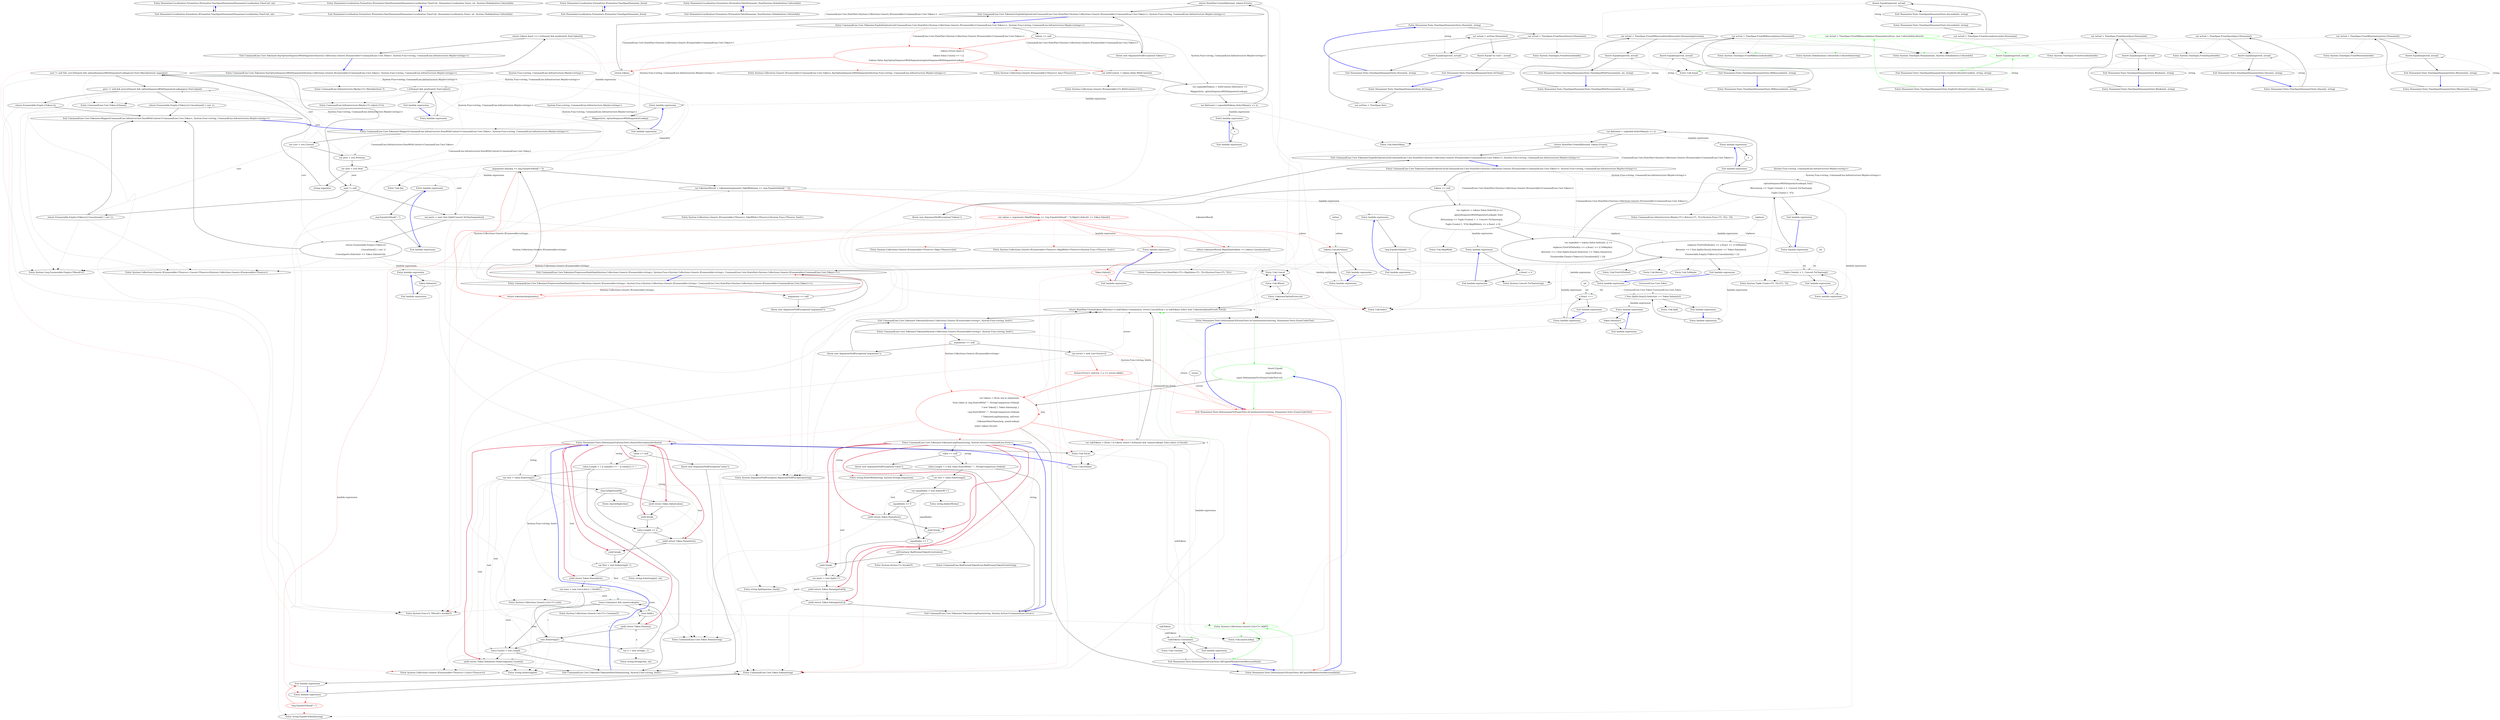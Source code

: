 digraph  {
m0_6 [label="Entry Humanizer.Localisation.Formatters.IFormatter.TimeSpanHumanize(Humanizer.Localisation.TimeUnit, int)", span="40-40", cluster="Humanizer.Localisation.Formatters.IFormatter.TimeSpanHumanize(Humanizer.Localisation.TimeUnit, int)", file="IFormatter.cs"];
m0_7 [label="Exit Humanizer.Localisation.Formatters.IFormatter.TimeSpanHumanize(Humanizer.Localisation.TimeUnit, int)", span="40-40", cluster="Humanizer.Localisation.Formatters.IFormatter.TimeSpanHumanize(Humanizer.Localisation.TimeUnit, int)", file="IFormatter.cs"];
m0_2 [label="Entry Humanizer.Localisation.Formatters.IFormatter.DateHumanize(Humanizer.Localisation.TimeUnit, Humanizer.Localisation.Tense, int, System.Globalization.CultureInfo)", span="26-26", cluster="Humanizer.Localisation.Formatters.IFormatter.DateHumanize(Humanizer.Localisation.TimeUnit, Humanizer.Localisation.Tense, int, System.Globalization.CultureInfo)", file="IFormatter.cs"];
m0_3 [label="Exit Humanizer.Localisation.Formatters.IFormatter.DateHumanize(Humanizer.Localisation.TimeUnit, Humanizer.Localisation.Tense, int, System.Globalization.CultureInfo)", span="26-26", cluster="Humanizer.Localisation.Formatters.IFormatter.DateHumanize(Humanizer.Localisation.TimeUnit, Humanizer.Localisation.Tense, int, System.Globalization.CultureInfo)", file="IFormatter.cs"];
m0_4 [label="Entry Humanizer.Localisation.Formatters.IFormatter.TimeSpanHumanize_Zero()", span="32-32", cluster="Humanizer.Localisation.Formatters.IFormatter.TimeSpanHumanize_Zero()", file="IFormatter.cs"];
m0_5 [label="Exit Humanizer.Localisation.Formatters.IFormatter.TimeSpanHumanize_Zero()", span="32-32", cluster="Humanizer.Localisation.Formatters.IFormatter.TimeSpanHumanize_Zero()", file="IFormatter.cs"];
m0_0 [label="Entry Humanizer.Localisation.Formatters.IFormatter.DateHumanize_Now(System.Globalization.CultureInfo)", span="16-16", cluster="Humanizer.Localisation.Formatters.IFormatter.DateHumanize_Now(System.Globalization.CultureInfo)", file="IFormatter.cs"];
m0_1 [label="Exit Humanizer.Localisation.Formatters.IFormatter.DateHumanize_Now(System.Globalization.CultureInfo)", span="16-16", cluster="Humanizer.Localisation.Formatters.IFormatter.DateHumanize_Now(System.Globalization.CultureInfo)", file="IFormatter.cs"];
m1_147 [label="Entry CommandLine.Infrastructure.Maybe<T>.MatchJust(out T)", span="31-31", cluster="CommandLine.Infrastructure.Maybe<T>.MatchJust(out T)", file="TimeSpanHumanizeExtensions.cs"];
m1_109 [label="Entry Unk.ToMaybe", span="", cluster="Unk.ToMaybe", file="TimeSpanHumanizeExtensions.cs"];
m1_9 [label="Entry System.ArgumentNullException.ArgumentNullException(string)", span="0-0", cluster="System.ArgumentNullException.ArgumentNullException(string)", file="TimeSpanHumanizeExtensions.cs"];
m1_10 [label="Entry System.Collections.Generic.List<T>.List()", span="0-0", cluster="System.Collections.Generic.List<T>.List()", file="TimeSpanHumanizeExtensions.cs"];
m1_39 [label="Entry Unk.Any", span="", cluster="Unk.Any", file="TimeSpanHumanizeExtensions.cs"];
m1_75 [label="Entry System.Collections.Generic.IEnumerable<T>.WithContext<T>()", span="92-92", cluster="System.Collections.Generic.IEnumerable<T>.WithContext<T>()", file="TimeSpanHumanizeExtensions.cs"];
m1_195 [label="Entry CommandLine.BadFormatTokenError.BadFormatTokenError(string)", span="188-188", cluster="CommandLine.BadFormatTokenError.BadFormatTokenError(string)", file="TimeSpanHumanizeExtensions.cs"];
m1_13 [label="Entry CommandLine.Core.Tokenizer.TokenizeLongName(string, System.Action<CommandLine.Error>)", span="171-171", cluster="CommandLine.Core.Tokenizer.TokenizeLongName(string, System.Action<CommandLine.Error>)", file="TimeSpanHumanizeExtensions.cs"];
m1_179 [label="value == null", span="175-175", cluster="CommandLine.Core.Tokenizer.TokenizeLongName(string, System.Action<CommandLine.Error>)", file="TimeSpanHumanizeExtensions.cs"];
m1_185 [label="yield return Token.Name(text);", span="186-186", cluster="CommandLine.Core.Tokenizer.TokenizeLongName(string, System.Action<CommandLine.Error>)", file="TimeSpanHumanizeExtensions.cs"];
m1_186 [label="yield break;", span="187-187", cluster="CommandLine.Core.Tokenizer.TokenizeLongName(string, System.Action<CommandLine.Error>)", file="TimeSpanHumanizeExtensions.cs"];
m1_189 [label="yield break;", span="192-192", cluster="CommandLine.Core.Tokenizer.TokenizeLongName(string, System.Action<CommandLine.Error>)", file="TimeSpanHumanizeExtensions.cs"];
m1_191 [label="yield return Token.Name(parts[0]);", span="195-195", cluster="CommandLine.Core.Tokenizer.TokenizeLongName(string, System.Action<CommandLine.Error>)", file="TimeSpanHumanizeExtensions.cs"];
m1_192 [label="yield return Token.Value(parts[1]);", span="196-196", cluster="CommandLine.Core.Tokenizer.TokenizeLongName(string, System.Action<CommandLine.Error>)", file="TimeSpanHumanizeExtensions.cs"];
m1_181 [label="value.Length > 2 && value.StartsWith(''--'', StringComparison.Ordinal)", span="180-180", cluster="CommandLine.Core.Tokenizer.TokenizeLongName(string, System.Action<CommandLine.Error>)", file="TimeSpanHumanizeExtensions.cs"];
m1_182 [label="var text = value.Substring(2)", span="182-182", cluster="CommandLine.Core.Tokenizer.TokenizeLongName(string, System.Action<CommandLine.Error>)", file="TimeSpanHumanizeExtensions.cs"];
m1_188 [label="onError(new BadFormatTokenError(value))", span="191-191", cluster="CommandLine.Core.Tokenizer.TokenizeLongName(string, System.Action<CommandLine.Error>)", file="TimeSpanHumanizeExtensions.cs"];
m1_180 [label="throw new ArgumentNullException(''value'');", span="177-177", cluster="CommandLine.Core.Tokenizer.TokenizeLongName(string, System.Action<CommandLine.Error>)", file="TimeSpanHumanizeExtensions.cs"];
m1_183 [label="var equalIndex = text.IndexOf('=')", span="183-183", cluster="CommandLine.Core.Tokenizer.TokenizeLongName(string, System.Action<CommandLine.Error>)", file="TimeSpanHumanizeExtensions.cs"];
m1_190 [label="var parts = text.Split('=')", span="194-194", cluster="CommandLine.Core.Tokenizer.TokenizeLongName(string, System.Action<CommandLine.Error>)", file="TimeSpanHumanizeExtensions.cs"];
m1_184 [label="equalIndex <= 0", span="184-184", cluster="CommandLine.Core.Tokenizer.TokenizeLongName(string, System.Action<CommandLine.Error>)", file="TimeSpanHumanizeExtensions.cs"];
m1_187 [label="equalIndex == 1", span="189-189", cluster="CommandLine.Core.Tokenizer.TokenizeLongName(string, System.Action<CommandLine.Error>)", file="TimeSpanHumanizeExtensions.cs"];
m1_193 [label="Exit CommandLine.Core.Tokenizer.TokenizeLongName(string, System.Action<CommandLine.Error>)", span="171-171", cluster="CommandLine.Core.Tokenizer.TokenizeLongName(string, System.Action<CommandLine.Error>)", file="TimeSpanHumanizeExtensions.cs"];
m1_76 [label="Entry Unk.SelectMany", span="", cluster="Unk.SelectMany", file="TimeSpanHumanizeExtensions.cs"];
m1_119 [label="Entry Unk.Split", span="", cluster="Unk.Split", file="TimeSpanHumanizeExtensions.cs"];
m1_17 [label="Entry Unk.nameLookup", span="", cluster="Unk.nameLookup", file="TimeSpanHumanizeExtensions.cs"];
m1_174 [label="Entry char.IsDigit(char)", span="0-0", cluster="char.IsDigit(char)", file="TimeSpanHumanizeExtensions.cs"];
m1_177 [label="Entry string.String(char, int)", span="0-0", cluster="string.String(char, int)", file="TimeSpanHumanizeExtensions.cs"];
m1_133 [label="Entry CommandLine.Infrastructure.Maybe<T>.IsJust<T>()", span="152-152", cluster="CommandLine.Infrastructure.Maybe<T>.IsJust<T>()", file="TimeSpanHumanizeExtensions.cs"];
m1_18 [label="Entry Unk.Where", span="", cluster="Unk.Where", file="TimeSpanHumanizeExtensions.cs"];
m1_19 [label="Entry UnknownOptionError.cstr", span="", cluster="UnknownOptionError.cstr", file="TimeSpanHumanizeExtensions.cs"];
m1_20 [label="Entry Unk.Concat", span="", cluster="Unk.Concat", file="TimeSpanHumanizeExtensions.cs"];
m1_175 [label="Entry CommandLine.Core.Token.Name(string)", span="19-19", cluster="CommandLine.Core.Token.Name(string)", file="TimeSpanHumanizeExtensions.cs"];
m1_14 [label="Entry Humanizer.Tests.DehumanizeToEnumTests.HonorsDescriptionAttribute()", span="21-21", cluster="Humanizer.Tests.DehumanizeToEnumTests.HonorsDescriptionAttribute()", file="TimeSpanHumanizeExtensions.cs"];
m1_152 [label="value == null", span="125-125", cluster="CommandLine.Core.Tokenizer.TokenizeShortName(string, System.Func<string, bool>)", file="TimeSpanHumanizeExtensions.cs"];
m1_157 [label="yield return Token.Value(value);", span="136-136", cluster="CommandLine.Core.Tokenizer.TokenizeShortName(string, System.Func<string, bool>)", file="TimeSpanHumanizeExtensions.cs"];
m1_158 [label="yield break;", span="137-137", cluster="CommandLine.Core.Tokenizer.TokenizeShortName(string, System.Func<string, bool>)", file="TimeSpanHumanizeExtensions.cs"];
m1_160 [label="yield return Token.Name(text);", span="142-142", cluster="CommandLine.Core.Tokenizer.TokenizeShortName(string, System.Func<string, bool>)", file="TimeSpanHumanizeExtensions.cs"];
m1_161 [label="yield break;", span="143-143", cluster="CommandLine.Core.Tokenizer.TokenizeShortName(string, System.Func<string, bool>)", file="TimeSpanHumanizeExtensions.cs"];
m1_163 [label="yield return Token.Name(first);", span="147-147", cluster="CommandLine.Core.Tokenizer.TokenizeShortName(string, System.Func<string, bool>)", file="TimeSpanHumanizeExtensions.cs"];
m1_169 [label="yield return Token.Name(n);", span="157-157", cluster="CommandLine.Core.Tokenizer.TokenizeShortName(string, System.Func<string, bool>)", file="TimeSpanHumanizeExtensions.cs"];
m1_171 [label="yield return Token.Value(text.Substring(seen.Count()));", span="166-166", cluster="CommandLine.Core.Tokenizer.TokenizeShortName(string, System.Func<string, bool>)", file="TimeSpanHumanizeExtensions.cs"];
m1_154 [label="value.Length > 1 || value[0] == '-' || value[1] != '-'", span="130-130", cluster="CommandLine.Core.Tokenizer.TokenizeShortName(string, System.Func<string, bool>)", file="TimeSpanHumanizeExtensions.cs"];
m1_155 [label="var text = value.Substring(1)", span="132-132", cluster="CommandLine.Core.Tokenizer.TokenizeShortName(string, System.Func<string, bool>)", file="TimeSpanHumanizeExtensions.cs"];
m1_159 [label="value.Length == 2", span="140-140", cluster="CommandLine.Core.Tokenizer.TokenizeShortName(string, System.Func<string, bool>)", file="TimeSpanHumanizeExtensions.cs"];
m1_167 [label="!seen.Contains(c) && nameLookup(n)", span="154-154", cluster="CommandLine.Core.Tokenizer.TokenizeShortName(string, System.Func<string, bool>)", file="TimeSpanHumanizeExtensions.cs"];
m1_153 [label="throw new ArgumentNullException(''value'');", span="127-127", cluster="CommandLine.Core.Tokenizer.TokenizeShortName(string, System.Func<string, bool>)", file="TimeSpanHumanizeExtensions.cs"];
m1_156 [label="char.IsDigit(text[0])", span="134-134", cluster="CommandLine.Core.Tokenizer.TokenizeShortName(string, System.Func<string, bool>)", file="TimeSpanHumanizeExtensions.cs"];
m1_162 [label="var first = text.Substring(0, 1)", span="146-146", cluster="CommandLine.Core.Tokenizer.TokenizeShortName(string, System.Func<string, bool>)", file="TimeSpanHumanizeExtensions.cs"];
m1_165 [label="text.Substring(1)", span="151-151", cluster="CommandLine.Core.Tokenizer.TokenizeShortName(string, System.Func<string, bool>)", file="TimeSpanHumanizeExtensions.cs"];
m1_170 [label="seen.Count() < text.Length", span="164-164", cluster="CommandLine.Core.Tokenizer.TokenizeShortName(string, System.Func<string, bool>)", file="TimeSpanHumanizeExtensions.cs"];
m1_164 [label="var seen = new List<char> { first[0] }", span="149-149", cluster="CommandLine.Core.Tokenizer.TokenizeShortName(string, System.Func<string, bool>)", file="TimeSpanHumanizeExtensions.cs"];
m1_168 [label="seen.Add(c)", span="156-156", cluster="CommandLine.Core.Tokenizer.TokenizeShortName(string, System.Func<string, bool>)", file="TimeSpanHumanizeExtensions.cs"];
m1_166 [label="var n = new string(c, 1)", span="153-153", cluster="CommandLine.Core.Tokenizer.TokenizeShortName(string, System.Func<string, bool>)", file="TimeSpanHumanizeExtensions.cs"];
m1_172 [label="Exit CommandLine.Core.Tokenizer.TokenizeShortName(string, System.Func<string, bool>)", span="121-121", cluster="CommandLine.Core.Tokenizer.TokenizeShortName(string, System.Func<string, bool>)", file="TimeSpanHumanizeExtensions.cs"];
m1_41 [label="Entry System.Func<T, TResult>.Invoke(T)", span="0-0", cluster="System.Func<T, TResult>.Invoke(T)", file="TimeSpanHumanizeExtensions.cs"];
m1_42 [label="Entry System.Collections.Generic.IEnumerable<TSource>.SkipWhile<TSource>(System.Func<TSource, bool>)", span="0-0", cluster="System.Collections.Generic.IEnumerable<TSource>.SkipWhile<TSource>(System.Func<TSource, bool>)", file="TimeSpanHumanizeExtensions.cs"];
m1_27 [label="!unkTokens.Contains(x)", span="30-30", cluster="lambda expression", file="TimeSpanHumanizeExtensions.cs"];
m1_72 [label="Entry System.Collections.Generic.IEnumerable<TSource>.Any<TSource>()", span="0-0", cluster="System.Collections.Generic.IEnumerable<TSource>.Any<TSource>()", file="TimeSpanHumanizeExtensions.cs"];
m1_178 [label="Entry System.Collections.Generic.List<T>.Contains(T)", span="0-0", cluster="System.Collections.Generic.List<T>.Contains(T)", file="TimeSpanHumanizeExtensions.cs"];
m1_7 [label="return StatePair.Create(tokens.Where(x=>!unkTokens.Contains(x)), errors.Concat(from t in unkTokens select new UnknownOptionError(t.Text)));", span="30-30", cluster="CommandLine.Core.Tokenizer.Tokenize(System.Collections.Generic.IEnumerable<string>, System.Func<string, bool>)", file="TimeSpanHumanizeExtensions.cs"];
m1_196 [label="Entry System.Action<T>.Invoke(T)", span="0-0", cluster="System.Action<T>.Invoke(T)", file="TimeSpanHumanizeExtensions.cs"];
m1_176 [label="Entry string.Substring(int, int)", span="0-0", cluster="string.Substring(int, int)", file="TimeSpanHumanizeExtensions.cs"];
m1_101 [label="Entry System.Convert.ToChar(string)", span="0-0", cluster="System.Convert.ToChar(string)", file="TimeSpanHumanizeExtensions.cs"];
m1_110 [label="Entry System.Linq.Enumerable.Empty<TResult>()", span="0-0", cluster="System.Linq.Enumerable.Empty<TResult>()", file="TimeSpanHumanizeExtensions.cs"];
m1_173 [label="Entry string.Substring(int)", span="0-0", cluster="string.Substring(int)", file="TimeSpanHumanizeExtensions.cs"];
m1_11 [label="Entry string.StartsWith(string, System.StringComparison)", span="0-0", cluster="string.StartsWith(string, System.StringComparison)", file="TimeSpanHumanizeExtensions.cs"];
m1_49 [label="Entry string.EqualsOrdinal(string)", span="34-34", cluster="string.EqualsOrdinal(string)", file="TimeSpanHumanizeExtensions.cs"];
m1_62 [label="Entry CommandLine.Core.Tokenizer.ExplodeOptionList(CommandLine.Core.StatePair<System.Collections.Generic.IEnumerable<CommandLine.Core.Token>>, System.Func<string, CommandLine.Infrastructure.Maybe<string>>)", span="48-48", cluster="CommandLine.Core.Tokenizer.ExplodeOptionList(CommandLine.Core.StatePair<System.Collections.Generic.IEnumerable<CommandLine.Core.Token>>, System.Func<string, CommandLine.Infrastructure.Maybe<string>>)", file="TimeSpanHumanizeExtensions.cs"];
m1_63 [label="tokens == null", span="52-52", cluster="CommandLine.Core.Tokenizer.ExplodeOptionList(CommandLine.Core.StatePair<System.Collections.Generic.IEnumerable<CommandLine.Core.Token>>, System.Func<string, CommandLine.Infrastructure.Maybe<string>>)", file="TimeSpanHumanizeExtensions.cs"];
m1_65 [label="tokens.Errors.Any() ||\r\n                tokens.Value.Count() == 1 ||\r\n                !tokens.Value.AnyOptionSequenceWithSeparator(optionSequenceWithSeparatorLookup)", span="54-56", cluster="CommandLine.Core.Tokenizer.ExplodeOptionList(CommandLine.Core.StatePair<System.Collections.Generic.IEnumerable<CommandLine.Core.Token>>, System.Func<string, CommandLine.Infrastructure.Maybe<string>>)", color=red, community=0, file="TimeSpanHumanizeExtensions.cs"];
m1_66 [label="return tokens;", span="58-58", cluster="CommandLine.Core.Tokenizer.ExplodeOptionList(CommandLine.Core.StatePair<System.Collections.Generic.IEnumerable<CommandLine.Core.Token>>, System.Func<string, CommandLine.Infrastructure.Maybe<string>>)", file="TimeSpanHumanizeExtensions.cs"];
m1_67 [label="var withContext = tokens.Value.WithContext()", span="61-61", cluster="CommandLine.Core.Tokenizer.ExplodeOptionList(CommandLine.Core.StatePair<System.Collections.Generic.IEnumerable<CommandLine.Core.Token>>, System.Func<string, CommandLine.Infrastructure.Maybe<string>>)", file="TimeSpanHumanizeExtensions.cs"];
m1_68 [label="var expandedTokens = withContext.Select(ictx =>\r\n                Mapper(ictx, optionSequenceWithSeparatorLookup))", span="62-63", cluster="CommandLine.Core.Tokenizer.ExplodeOptionList(CommandLine.Core.StatePair<System.Collections.Generic.IEnumerable<CommandLine.Core.Token>>, System.Func<string, CommandLine.Infrastructure.Maybe<string>>)", file="TimeSpanHumanizeExtensions.cs"];
m1_70 [label="return StatePair.Create(flattened, tokens.Errors);", span="67-67", cluster="CommandLine.Core.Tokenizer.ExplodeOptionList(CommandLine.Core.StatePair<System.Collections.Generic.IEnumerable<CommandLine.Core.Token>>, System.Func<string, CommandLine.Infrastructure.Maybe<string>>)", file="TimeSpanHumanizeExtensions.cs"];
m1_64 [label="throw new ArgumentNullException(''tokens'');", span="52-52", cluster="CommandLine.Core.Tokenizer.ExplodeOptionList(CommandLine.Core.StatePair<System.Collections.Generic.IEnumerable<CommandLine.Core.Token>>, System.Func<string, CommandLine.Infrastructure.Maybe<string>>)", file="TimeSpanHumanizeExtensions.cs"];
m1_69 [label="var flattened = expandedTokens.SelectMany(x => x)", span="65-65", cluster="CommandLine.Core.Tokenizer.ExplodeOptionList(CommandLine.Core.StatePair<System.Collections.Generic.IEnumerable<CommandLine.Core.Token>>, System.Func<string, CommandLine.Infrastructure.Maybe<string>>)", file="TimeSpanHumanizeExtensions.cs"];
m1_71 [label="Exit CommandLine.Core.Tokenizer.ExplodeOptionList(CommandLine.Core.StatePair<System.Collections.Generic.IEnumerable<CommandLine.Core.Token>>, System.Func<string, CommandLine.Infrastructure.Maybe<string>>)", span="48-48", cluster="CommandLine.Core.Tokenizer.ExplodeOptionList(CommandLine.Core.StatePair<System.Collections.Generic.IEnumerable<CommandLine.Core.Token>>, System.Func<string, CommandLine.Infrastructure.Maybe<string>>)", file="TimeSpanHumanizeExtensions.cs"];
m1_96 [label="Entry System.Tuple.Create<T1, T2>(T1, T2)", span="0-0", cluster="System.Tuple.Create<T1, T2>(T1, T2)", file="TimeSpanHumanizeExtensions.cs"];
m1_15 [label="Entry Unk.ToList", span="", cluster="Unk.ToList", file="TimeSpanHumanizeExtensions.cs"];
m1_16 [label="Entry Unk.IsName", span="", cluster="Unk.IsName", file="TimeSpanHumanizeExtensions.cs"];
m1_111 [label="Entry System.Collections.Generic.IEnumerable<TSource>.Concat<TSource>(System.Collections.Generic.IEnumerable<TSource>)", span="0-0", cluster="System.Collections.Generic.IEnumerable<TSource>.Concat<TSource>(System.Collections.Generic.IEnumerable<TSource>)", file="TimeSpanHumanizeExtensions.cs"];
m1_126 [label="Entry CommandLine.Core.Tokenizer.AnyOptionSequenceWithSeparator(System.Collections.Generic.IEnumerable<CommandLine.Core.Token>, System.Func<string, CommandLine.Infrastructure.Maybe<string>>)", span="91-91", cluster="CommandLine.Core.Tokenizer.AnyOptionSequenceWithSeparator(System.Collections.Generic.IEnumerable<CommandLine.Core.Token>, System.Func<string, CommandLine.Infrastructure.Maybe<string>>)", file="TimeSpanHumanizeExtensions.cs"];
m1_127 [label="return tokens.Any(t => t.IsName() && predicate(t.Text).IsJust());", span="93-93", cluster="CommandLine.Core.Tokenizer.AnyOptionSequenceWithSeparator(System.Collections.Generic.IEnumerable<CommandLine.Core.Token>, System.Func<string, CommandLine.Infrastructure.Maybe<string>>)", file="TimeSpanHumanizeExtensions.cs"];
m1_128 [label="Exit CommandLine.Core.Tokenizer.AnyOptionSequenceWithSeparator(System.Collections.Generic.IEnumerable<CommandLine.Core.Token>, System.Func<string, CommandLine.Infrastructure.Maybe<string>>)", span="91-91", cluster="CommandLine.Core.Tokenizer.AnyOptionSequenceWithSeparator(System.Collections.Generic.IEnumerable<CommandLine.Core.Token>, System.Func<string, CommandLine.Infrastructure.Maybe<string>>)", file="TimeSpanHumanizeExtensions.cs"];
m1_132 [label="Entry CommandLine.Core.Token.IsName()", span="72-72", cluster="CommandLine.Core.Token.IsName()", file="TimeSpanHumanizeExtensions.cs"];
m1_74 [label="Entry System.Collections.Generic.IEnumerable<CommandLine.Core.Token>.AnyOptionSequenceWithSeparator(System.Func<string, CommandLine.Infrastructure.Maybe<string>>)", span="91-91", cluster="System.Collections.Generic.IEnumerable<CommandLine.Core.Token>.AnyOptionSequenceWithSeparator(System.Func<string, CommandLine.Infrastructure.Maybe<string>>)", file="TimeSpanHumanizeExtensions.cs"];
m1_80 [label="Entry CommandLine.Core.Tokenizer.Mapper(CommandLine.Infrastructure.ItemWithContext<CommandLine.Core.Token>, System.Func<string, CommandLine.Infrastructure.Maybe<string>>)", span="96-96", cluster="CommandLine.Core.Tokenizer.Mapper(CommandLine.Infrastructure.ItemWithContext<CommandLine.Core.Token>, System.Func<string, CommandLine.Infrastructure.Maybe<string>>)", file="TimeSpanHumanizeExtensions.cs"];
m1_134 [label="var curr = ictx.Current", span="98-98", cluster="CommandLine.Core.Tokenizer.Mapper(CommandLine.Infrastructure.ItemWithContext<CommandLine.Core.Token>, System.Func<string, CommandLine.Infrastructure.Maybe<string>>)", file="TimeSpanHumanizeExtensions.cs"];
m1_135 [label="var prev = ictx.Previous", span="99-99", cluster="CommandLine.Core.Tokenizer.Mapper(CommandLine.Infrastructure.ItemWithContext<CommandLine.Core.Token>, System.Func<string, CommandLine.Infrastructure.Maybe<string>>)", file="TimeSpanHumanizeExtensions.cs"];
m1_136 [label="var next = ictx.Next", span="100-100", cluster="CommandLine.Core.Tokenizer.Mapper(CommandLine.Infrastructure.ItemWithContext<CommandLine.Core.Token>, System.Func<string, CommandLine.Infrastructure.Maybe<string>>)", file="TimeSpanHumanizeExtensions.cs"];
m1_138 [label="curr != null && curr.IsName() && optionSequenceWithSeparatorLookup(curr.Text).MatchJust(out separator)", span="103-103", cluster="CommandLine.Core.Tokenizer.Mapper(CommandLine.Infrastructure.ItemWithContext<CommandLine.Core.Token>, System.Func<string, CommandLine.Infrastructure.Maybe<string>>)", file="TimeSpanHumanizeExtensions.cs"];
m1_143 [label="prev != null && prev.IsName() && optionSequenceWithSeparatorLookup(prev.Text).IsJust()", span="114-114", cluster="CommandLine.Core.Tokenizer.Mapper(CommandLine.Infrastructure.ItemWithContext<CommandLine.Core.Token>, System.Func<string, CommandLine.Infrastructure.Maybe<string>>)", file="TimeSpanHumanizeExtensions.cs"];
m1_141 [label="return Enumerable.Empty<Token>()\r\n                            .Concat(new[] { curr })\r\n                            .Concat(parts.Select(str => Token.Value(str)));", span="108-110", cluster="CommandLine.Core.Tokenizer.Mapper(CommandLine.Infrastructure.ItemWithContext<CommandLine.Core.Token>, System.Func<string, CommandLine.Infrastructure.Maybe<string>>)", file="TimeSpanHumanizeExtensions.cs"];
m1_142 [label="return Enumerable.Empty<Token>().Concat(new[] { curr });", span="112-112", cluster="CommandLine.Core.Tokenizer.Mapper(CommandLine.Infrastructure.ItemWithContext<CommandLine.Core.Token>, System.Func<string, CommandLine.Infrastructure.Maybe<string>>)", file="TimeSpanHumanizeExtensions.cs"];
m1_145 [label="return Enumerable.Empty<Token>().Concat(new[] { curr });", span="118-118", cluster="CommandLine.Core.Tokenizer.Mapper(CommandLine.Infrastructure.ItemWithContext<CommandLine.Core.Token>, System.Func<string, CommandLine.Infrastructure.Maybe<string>>)", file="TimeSpanHumanizeExtensions.cs"];
m1_137 [label="string separator", span="102-102", cluster="CommandLine.Core.Tokenizer.Mapper(CommandLine.Infrastructure.ItemWithContext<CommandLine.Core.Token>, System.Func<string, CommandLine.Infrastructure.Maybe<string>>)", file="TimeSpanHumanizeExtensions.cs"];
m1_139 [label="next != null", span="105-105", cluster="CommandLine.Core.Tokenizer.Mapper(CommandLine.Infrastructure.ItemWithContext<CommandLine.Core.Token>, System.Func<string, CommandLine.Infrastructure.Maybe<string>>)", file="TimeSpanHumanizeExtensions.cs"];
m1_140 [label="var parts = next.Text.Split(Convert.ToChar(separator))", span="107-107", cluster="CommandLine.Core.Tokenizer.Mapper(CommandLine.Infrastructure.ItemWithContext<CommandLine.Core.Token>, System.Func<string, CommandLine.Infrastructure.Maybe<string>>)", file="TimeSpanHumanizeExtensions.cs"];
m1_144 [label="return Enumerable.Empty<Token>();", span="116-116", cluster="CommandLine.Core.Tokenizer.Mapper(CommandLine.Infrastructure.ItemWithContext<CommandLine.Core.Token>, System.Func<string, CommandLine.Infrastructure.Maybe<string>>)", file="TimeSpanHumanizeExtensions.cs"];
m1_146 [label="Exit CommandLine.Core.Tokenizer.Mapper(CommandLine.Infrastructure.ItemWithContext<CommandLine.Core.Token>, System.Func<string, CommandLine.Infrastructure.Maybe<string>>)", span="96-96", cluster="CommandLine.Core.Tokenizer.Mapper(CommandLine.Infrastructure.ItemWithContext<CommandLine.Core.Token>, System.Func<string, CommandLine.Infrastructure.Maybe<string>>)", file="TimeSpanHumanizeExtensions.cs"];
m1_149 [label="Entry lambda expression", span="110-110", cluster="lambda expression", file="TimeSpanHumanizeExtensions.cs"];
m1_23 [label="Exit Humanizer.Tests.DehumanizeToEnumTests.IsCaseInsensitive(string, Humanizer.Tests.EnumUnderTest)", span="36-36", cluster="Humanizer.Tests.DehumanizeToEnumTests.IsCaseInsensitive(string, Humanizer.Tests.EnumUnderTest)", color=red, community=0, file="TimeSpanHumanizeExtensions.cs"];
m1_26 [label="Exit Humanizer.Tests.DehumanizeToEnumTests.AllCapitalMembersAreReturnedAsIs()", span="44-44", cluster="Humanizer.Tests.DehumanizeToEnumTests.AllCapitalMembersAreReturnedAsIs()", file="TimeSpanHumanizeExtensions.cs"];
m1_22 [label="Assert.Equal(\r\n                expectedEnum,\r\n                input.DehumanizeTo<EnumUnderTest>())", span="38-40", cluster="Humanizer.Tests.DehumanizeToEnumTests.IsCaseInsensitive(string, Humanizer.Tests.EnumUnderTest)", file="TimeSpanHumanizeExtensions.cs", color=green, community=0];
m1_24 [label="Entry Humanizer.Tests.DehumanizeToEnumTests.AllCapitalMembersAreReturnedAsIs()", span="44-44", cluster="Humanizer.Tests.DehumanizeToEnumTests.AllCapitalMembersAreReturnedAsIs()", file="TimeSpanHumanizeExtensions.cs"];
m1_28 [label="Exit lambda expression", span="30-30", cluster="lambda expression", file="TimeSpanHumanizeExtensions.cs"];
m1_46 [label="Entry lambda expression", span="39-39", cluster="lambda expression", file="TimeSpanHumanizeExtensions.cs"];
m1_50 [label="Entry lambda expression", span="41-41", cluster="lambda expression", file="TimeSpanHumanizeExtensions.cs"];
m1_53 [label="Entry lambda expression", span="42-42", cluster="lambda expression", file="TimeSpanHumanizeExtensions.cs"];
m1_56 [label="Entry lambda expression", span="42-42", cluster="lambda expression", file="TimeSpanHumanizeExtensions.cs"];
m1_60 [label="tokens.Concat(values)", span="43-43", cluster="lambda expression", file="TimeSpanHumanizeExtensions.cs"];
m1_59 [label="Entry lambda expression", span="43-43", cluster="lambda expression", file="TimeSpanHumanizeExtensions.cs"];
m1_47 [label="arg.EqualsOrdinal(''--'')", span="39-39", cluster="lambda expression", file="TimeSpanHumanizeExtensions.cs"];
m1_48 [label="Exit lambda expression", span="39-39", cluster="lambda expression", file="TimeSpanHumanizeExtensions.cs"];
m1_51 [label="!arg.EqualsOrdinal(''--'')", span="41-41", cluster="lambda expression", file="TimeSpanHumanizeExtensions.cs"];
m1_52 [label="Exit lambda expression", span="41-41", cluster="lambda expression", file="TimeSpanHumanizeExtensions.cs"];
m1_54 [label="!arg.EqualsOrdinal(''--'')", span="42-42", cluster="lambda expression", color=red, community=0, file="TimeSpanHumanizeExtensions.cs"];
m1_55 [label="Exit lambda expression", span="42-42", cluster="lambda expression", file="TimeSpanHumanizeExtensions.cs"];
m1_57 [label="Token.Value(t)", span="42-42", cluster="lambda expression", color=red, community=0, file="TimeSpanHumanizeExtensions.cs"];
m1_58 [label="Exit lambda expression", span="42-42", cluster="lambda expression", file="TimeSpanHumanizeExtensions.cs"];
m1_61 [label="Exit lambda expression", span="43-43", cluster="lambda expression", file="TimeSpanHumanizeExtensions.cs"];
m1_78 [label="Mapper(ictx, optionSequenceWithSeparatorLookup)", span="63-63", cluster="lambda expression", file="TimeSpanHumanizeExtensions.cs"];
m1_77 [label="Entry lambda expression", span="62-63", cluster="lambda expression", file="TimeSpanHumanizeExtensions.cs"];
m1_81 [label="Entry lambda expression", span="65-65", cluster="lambda expression", file="TimeSpanHumanizeExtensions.cs"];
m1_79 [label="Exit lambda expression", span="62-63", cluster="lambda expression", file="TimeSpanHumanizeExtensions.cs"];
m1_82 [label=x, span="65-65", cluster="lambda expression", file="TimeSpanHumanizeExtensions.cs"];
m1_83 [label="Exit lambda expression", span="65-65", cluster="lambda expression", file="TimeSpanHumanizeExtensions.cs"];
m1_94 [label="optionSequenceWithSeparatorLookup(t.Text)\r\n                    .Return(sep => Tuple.Create(i + 1, Convert.ToChar(sep)),\r\n                        Tuple.Create(-1, '\0'))", span="77-79", cluster="lambda expression", file="TimeSpanHumanizeExtensions.cs"];
m1_93 [label="Entry lambda expression", span="76-79", cluster="lambda expression", file="TimeSpanHumanizeExtensions.cs"];
m1_102 [label="Entry lambda expression", span="79-79", cluster="lambda expression", file="TimeSpanHumanizeExtensions.cs"];
m1_106 [label="replaces.FirstOrDefault(x => x.Item1 == i).ToMaybe()\r\n                            .Return(r => t.Text.Split(r.Item2).Select(str => Token.Value(str)),\r\n                                Enumerable.Empty<Token>().Concat(new[]{ t }))", span="82-84", cluster="lambda expression", file="TimeSpanHumanizeExtensions.cs"];
m1_105 [label="Entry lambda expression", span="81-84", cluster="lambda expression", file="TimeSpanHumanizeExtensions.cs"];
m1_123 [label="Entry lambda expression", span="86-86", cluster="lambda expression", file="TimeSpanHumanizeExtensions.cs"];
m1_99 [label="Tuple.Create(i + 1, Convert.ToChar(sep))", span="78-78", cluster="lambda expression", file="TimeSpanHumanizeExtensions.cs"];
m1_95 [label="Exit lambda expression", span="76-79", cluster="lambda expression", file="TimeSpanHumanizeExtensions.cs"];
m1_98 [label="Entry lambda expression", span="78-78", cluster="lambda expression", file="TimeSpanHumanizeExtensions.cs"];
m1_100 [label="Exit lambda expression", span="78-78", cluster="lambda expression", file="TimeSpanHumanizeExtensions.cs"];
m1_103 [label="x.Item1 < 0", span="79-79", cluster="lambda expression", file="TimeSpanHumanizeExtensions.cs"];
m1_104 [label="Exit lambda expression", span="79-79", cluster="lambda expression", file="TimeSpanHumanizeExtensions.cs"];
m1_114 [label="x.Item1 == i", span="82-82", cluster="lambda expression", file="TimeSpanHumanizeExtensions.cs"];
m1_117 [label="t.Text.Split(r.Item2).Select(str => Token.Value(str))", span="83-83", cluster="lambda expression", file="TimeSpanHumanizeExtensions.cs"];
m1_107 [label="Exit lambda expression", span="81-84", cluster="lambda expression", file="TimeSpanHumanizeExtensions.cs"];
m1_113 [label="Entry lambda expression", span="82-82", cluster="lambda expression", file="TimeSpanHumanizeExtensions.cs"];
m1_116 [label="Entry lambda expression", span="83-83", cluster="lambda expression", file="TimeSpanHumanizeExtensions.cs"];
m1_115 [label="Exit lambda expression", span="82-82", cluster="lambda expression", file="TimeSpanHumanizeExtensions.cs"];
m1_118 [label="Exit lambda expression", span="83-83", cluster="lambda expression", file="TimeSpanHumanizeExtensions.cs"];
m1_120 [label="Entry lambda expression", span="83-83", cluster="lambda expression", file="TimeSpanHumanizeExtensions.cs"];
m1_121 [label="Token.Value(str)", span="83-83", cluster="lambda expression", file="TimeSpanHumanizeExtensions.cs"];
m1_122 [label="Exit lambda expression", span="83-83", cluster="lambda expression", file="TimeSpanHumanizeExtensions.cs"];
m1_124 [label=x, span="86-86", cluster="lambda expression", file="TimeSpanHumanizeExtensions.cs"];
m1_125 [label="Exit lambda expression", span="86-86", cluster="lambda expression", file="TimeSpanHumanizeExtensions.cs"];
m1_130 [label="t.IsName() && predicate(t.Text).IsJust()", span="93-93", cluster="lambda expression", file="TimeSpanHumanizeExtensions.cs"];
m1_129 [label="Entry lambda expression", span="93-93", cluster="lambda expression", file="TimeSpanHumanizeExtensions.cs"];
m1_131 [label="Exit lambda expression", span="93-93", cluster="lambda expression", file="TimeSpanHumanizeExtensions.cs"];
m1_150 [label="Token.Value(str)", span="110-110", cluster="lambda expression", file="TimeSpanHumanizeExtensions.cs"];
m1_5 [label="var tokens = (from arg in arguments\r\n                          from token in !arg.StartsWith(''-'', StringComparison.Ordinal)\r\n                               ? new Token[] { Token.Value(arg) }\r\n                               : arg.StartsWith(''--'', StringComparison.Ordinal)\r\n                                     ? TokenizeLongName(arg, onError)\r\n                                     : TokenizeShortName(arg, nameLookup)\r\n                          select token).ToList()", span="20-26", cluster="CommandLine.Core.Tokenizer.Tokenize(System.Collections.Generic.IEnumerable<string>, System.Func<string, bool>)", file="TimeSpanHumanizeExtensions.cs", color=red, community=0];
m1_12 [label="Entry CommandLine.Core.Token.Value(string)", span="26-26", cluster="CommandLine.Core.Token.Value(string)", file="TimeSpanHumanizeExtensions.cs"];
m1_151 [label="Exit lambda expression", span="110-110", cluster="lambda expression", file="TimeSpanHumanizeExtensions.cs"];
m1_25 [label="Entry System.Collections.Generic.List<T>.Add(T)", span="0-0", cluster="System.Collections.Generic.List<T>.Add(T)", color=green, community=0, file="TimeSpanHumanizeExtensions.cs"];
m1_29 [label="Entry Unk.Contains", span="", cluster="Unk.Contains", file="TimeSpanHumanizeExtensions.cs"];
m1_108 [label="Entry Unk.FirstOrDefault", span="", cluster="Unk.FirstOrDefault", file="TimeSpanHumanizeExtensions.cs"];
m1_73 [label="Entry System.Collections.Generic.IEnumerable<TSource>.Count<TSource>()", span="0-0", cluster="System.Collections.Generic.IEnumerable<TSource>.Count<TSource>()", file="TimeSpanHumanizeExtensions.cs"];
m1_44 [label="Entry Unk.Select", span="", cluster="Unk.Select", file="TimeSpanHumanizeExtensions.cs"];
m1_148 [label="Entry string.Split(params char[])", span="0-0", cluster="string.Split(params char[])", file="TimeSpanHumanizeExtensions.cs"];
m1_0 [label="Entry CommandLine.Core.Tokenizer.Tokenize(System.Collections.Generic.IEnumerable<string>, System.Func<string, bool>)", span="11-11", cluster="CommandLine.Core.Tokenizer.Tokenize(System.Collections.Generic.IEnumerable<string>, System.Func<string, bool>)", file="TimeSpanHumanizeExtensions.cs"];
m1_1 [label="arguments == null", span="15-15", cluster="CommandLine.Core.Tokenizer.Tokenize(System.Collections.Generic.IEnumerable<string>, System.Func<string, bool>)", file="TimeSpanHumanizeExtensions.cs"];
m1_6 [label="var unkTokens = (from t in tokens where t.IsName() && !nameLookup(t.Text) select t).ToList()", span="28-28", cluster="CommandLine.Core.Tokenizer.Tokenize(System.Collections.Generic.IEnumerable<string>, System.Func<string, bool>)", file="TimeSpanHumanizeExtensions.cs"];
m1_2 [label="throw new ArgumentNullException(''arguments'');", span="15-15", cluster="CommandLine.Core.Tokenizer.Tokenize(System.Collections.Generic.IEnumerable<string>, System.Func<string, bool>)", file="TimeSpanHumanizeExtensions.cs"];
m1_3 [label="var errors = new List<Error>()", span="17-17", cluster="CommandLine.Core.Tokenizer.Tokenize(System.Collections.Generic.IEnumerable<string>, System.Func<string, bool>)", file="TimeSpanHumanizeExtensions.cs"];
m1_4 [label="Action<Error> onError = e => errors.Add(e)", span="18-18", cluster="CommandLine.Core.Tokenizer.Tokenize(System.Collections.Generic.IEnumerable<string>, System.Func<string, bool>)", color=red, community=0, file="TimeSpanHumanizeExtensions.cs"];
m1_8 [label="Exit CommandLine.Core.Tokenizer.Tokenize(System.Collections.Generic.IEnumerable<string>, System.Func<string, bool>)", span="11-11", cluster="CommandLine.Core.Tokenizer.Tokenize(System.Collections.Generic.IEnumerable<string>, System.Func<string, bool>)", file="TimeSpanHumanizeExtensions.cs"];
m1_45 [label="Entry CommandLine.Core.StatePair<T1>.MapValue<T1, T2>(System.Func<T1, T2>)", span="69-69", cluster="CommandLine.Core.StatePair<T1>.MapValue<T1, T2>(System.Func<T1, T2>)", file="TimeSpanHumanizeExtensions.cs"];
m1_84 [label="Entry CommandLine.Core.Tokenizer.ExplodeOptionList2(CommandLine.Core.StatePair<System.Collections.Generic.IEnumerable<CommandLine.Core.Token>>, System.Func<string, CommandLine.Infrastructure.Maybe<string>>)", span="70-70", cluster="CommandLine.Core.Tokenizer.ExplodeOptionList2(CommandLine.Core.StatePair<System.Collections.Generic.IEnumerable<CommandLine.Core.Token>>, System.Func<string, CommandLine.Infrastructure.Maybe<string>>)", file="TimeSpanHumanizeExtensions.cs"];
m1_85 [label="tokens == null", span="74-74", cluster="CommandLine.Core.Tokenizer.ExplodeOptionList2(CommandLine.Core.StatePair<System.Collections.Generic.IEnumerable<CommandLine.Core.Token>>, System.Func<string, CommandLine.Infrastructure.Maybe<string>>)", file="TimeSpanHumanizeExtensions.cs"];
m1_87 [label="var replaces = tokens.Value.Select((t,i) =>\r\n                optionSequenceWithSeparatorLookup(t.Text)\r\n                    .Return(sep => Tuple.Create(i + 1, Convert.ToChar(sep)),\r\n                        Tuple.Create(-1, '\0'))).SkipWhile(x => x.Item1 < 0)", span="76-79", cluster="CommandLine.Core.Tokenizer.ExplodeOptionList2(CommandLine.Core.StatePair<System.Collections.Generic.IEnumerable<CommandLine.Core.Token>>, System.Func<string, CommandLine.Infrastructure.Maybe<string>>)", file="TimeSpanHumanizeExtensions.cs"];
m1_88 [label="var exploded = tokens.Value.Select((t, i) =>\r\n                        replaces.FirstOrDefault(x => x.Item1 == i).ToMaybe()\r\n                            .Return(r => t.Text.Split(r.Item2).Select(str => Token.Value(str)),\r\n                                Enumerable.Empty<Token>().Concat(new[]{ t })))", span="81-84", cluster="CommandLine.Core.Tokenizer.ExplodeOptionList2(CommandLine.Core.StatePair<System.Collections.Generic.IEnumerable<CommandLine.Core.Token>>, System.Func<string, CommandLine.Infrastructure.Maybe<string>>)", file="TimeSpanHumanizeExtensions.cs"];
m1_90 [label="return StatePair.Create(flattened, tokens.Errors);", span="88-88", cluster="CommandLine.Core.Tokenizer.ExplodeOptionList2(CommandLine.Core.StatePair<System.Collections.Generic.IEnumerable<CommandLine.Core.Token>>, System.Func<string, CommandLine.Infrastructure.Maybe<string>>)", file="TimeSpanHumanizeExtensions.cs"];
m1_86 [label="throw new ArgumentNullException(''tokens'');", span="74-74", cluster="CommandLine.Core.Tokenizer.ExplodeOptionList2(CommandLine.Core.StatePair<System.Collections.Generic.IEnumerable<CommandLine.Core.Token>>, System.Func<string, CommandLine.Infrastructure.Maybe<string>>)", file="TimeSpanHumanizeExtensions.cs"];
m1_89 [label="var flattened = exploded.SelectMany(x => x)", span="86-86", cluster="CommandLine.Core.Tokenizer.ExplodeOptionList2(CommandLine.Core.StatePair<System.Collections.Generic.IEnumerable<CommandLine.Core.Token>>, System.Func<string, CommandLine.Infrastructure.Maybe<string>>)", file="TimeSpanHumanizeExtensions.cs"];
m1_91 [label="Exit CommandLine.Core.Tokenizer.ExplodeOptionList2(CommandLine.Core.StatePair<System.Collections.Generic.IEnumerable<CommandLine.Core.Token>>, System.Func<string, CommandLine.Infrastructure.Maybe<string>>)", span="70-70", cluster="CommandLine.Core.Tokenizer.ExplodeOptionList2(CommandLine.Core.StatePair<System.Collections.Generic.IEnumerable<CommandLine.Core.Token>>, System.Func<string, CommandLine.Infrastructure.Maybe<string>>)", file="TimeSpanHumanizeExtensions.cs"];
m1_21 [label="Entry Humanizer.Tests.DehumanizeToEnumTests.IsCaseInsensitive(string, Humanizer.Tests.EnumUnderTest)", span="36-36", cluster="Humanizer.Tests.DehumanizeToEnumTests.IsCaseInsensitive(string, Humanizer.Tests.EnumUnderTest)", file="TimeSpanHumanizeExtensions.cs"];
m1_92 [label="Entry Unk.SkipWhile", span="", cluster="Unk.SkipWhile", file="TimeSpanHumanizeExtensions.cs"];
m1_194 [label="Entry string.IndexOf(char)", span="0-0", cluster="string.IndexOf(char)", file="TimeSpanHumanizeExtensions.cs"];
m1_112 [label="Entry Unk.Return", span="", cluster="Unk.Return", file="TimeSpanHumanizeExtensions.cs"];
m1_40 [label="Entry System.Collections.Generic.IEnumerable<TSource>.TakeWhile<TSource>(System.Func<TSource, bool>)", span="0-0", cluster="System.Collections.Generic.IEnumerable<TSource>.TakeWhile<TSource>(System.Func<TSource, bool>)", file="TimeSpanHumanizeExtensions.cs"];
m1_97 [label="Entry CommandLine.Infrastructure.Maybe<T1>.Return<T1, T2>(System.Func<T1, T2>, T2)", span="103-103", cluster="CommandLine.Infrastructure.Maybe<T1>.Return<T1, T2>(System.Func<T1, T2>, T2)", file="TimeSpanHumanizeExtensions.cs"];
m1_43 [label="Entry System.Collections.Generic.IEnumerable<TSource>.Skip<TSource>(int)", span="0-0", cluster="System.Collections.Generic.IEnumerable<TSource>.Skip<TSource>(int)", file="TimeSpanHumanizeExtensions.cs"];
m1_30 [label="Entry CommandLine.Core.Tokenizer.PreprocessDashDash(System.Collections.Generic.IEnumerable<string>, System.Func<System.Collections.Generic.IEnumerable<string>, CommandLine.Core.StatePair<System.Collections.Generic.IEnumerable<CommandLine.Core.Token>>>)", span="33-33", cluster="CommandLine.Core.Tokenizer.PreprocessDashDash(System.Collections.Generic.IEnumerable<string>, System.Func<System.Collections.Generic.IEnumerable<string>, CommandLine.Core.StatePair<System.Collections.Generic.IEnumerable<CommandLine.Core.Token>>>)", file="TimeSpanHumanizeExtensions.cs"];
m1_31 [label="arguments == null", span="37-37", cluster="CommandLine.Core.Tokenizer.PreprocessDashDash(System.Collections.Generic.IEnumerable<string>, System.Func<System.Collections.Generic.IEnumerable<string>, CommandLine.Core.StatePair<System.Collections.Generic.IEnumerable<CommandLine.Core.Token>>>)", file="TimeSpanHumanizeExtensions.cs"];
m1_33 [label="arguments.Any(arg => arg.EqualsOrdinal(''--''))", span="39-39", cluster="CommandLine.Core.Tokenizer.PreprocessDashDash(System.Collections.Generic.IEnumerable<string>, System.Func<System.Collections.Generic.IEnumerable<string>, CommandLine.Core.StatePair<System.Collections.Generic.IEnumerable<CommandLine.Core.Token>>>)", file="TimeSpanHumanizeExtensions.cs"];
m1_34 [label="var tokenizerResult = tokenizer(arguments.TakeWhile(arg => !arg.EqualsOrdinal(''--'')))", span="41-41", cluster="CommandLine.Core.Tokenizer.PreprocessDashDash(System.Collections.Generic.IEnumerable<string>, System.Func<System.Collections.Generic.IEnumerable<string>, CommandLine.Core.StatePair<System.Collections.Generic.IEnumerable<CommandLine.Core.Token>>>)", file="TimeSpanHumanizeExtensions.cs"];
m1_35 [label="var values = arguments.SkipWhile(arg => !arg.EqualsOrdinal(''--'')).Skip(1).Select(t => Token.Value(t))", span="42-42", cluster="CommandLine.Core.Tokenizer.PreprocessDashDash(System.Collections.Generic.IEnumerable<string>, System.Func<System.Collections.Generic.IEnumerable<string>, CommandLine.Core.StatePair<System.Collections.Generic.IEnumerable<CommandLine.Core.Token>>>)", color=red, community=0, file="TimeSpanHumanizeExtensions.cs"];
m1_37 [label="return tokenizer(arguments);", span="45-45", cluster="CommandLine.Core.Tokenizer.PreprocessDashDash(System.Collections.Generic.IEnumerable<string>, System.Func<System.Collections.Generic.IEnumerable<string>, CommandLine.Core.StatePair<System.Collections.Generic.IEnumerable<CommandLine.Core.Token>>>)", color=red, community=0, file="TimeSpanHumanizeExtensions.cs"];
m1_32 [label="throw new ArgumentNullException(''arguments'');", span="37-37", cluster="CommandLine.Core.Tokenizer.PreprocessDashDash(System.Collections.Generic.IEnumerable<string>, System.Func<System.Collections.Generic.IEnumerable<string>, CommandLine.Core.StatePair<System.Collections.Generic.IEnumerable<CommandLine.Core.Token>>>)", file="TimeSpanHumanizeExtensions.cs"];
m1_36 [label="return tokenizerResult.MapValue(tokens => tokens.Concat(values));", span="43-43", cluster="CommandLine.Core.Tokenizer.PreprocessDashDash(System.Collections.Generic.IEnumerable<string>, System.Func<System.Collections.Generic.IEnumerable<string>, CommandLine.Core.StatePair<System.Collections.Generic.IEnumerable<CommandLine.Core.Token>>>)", file="TimeSpanHumanizeExtensions.cs"];
m1_38 [label="Exit CommandLine.Core.Tokenizer.PreprocessDashDash(System.Collections.Generic.IEnumerable<string>, System.Func<System.Collections.Generic.IEnumerable<string>, CommandLine.Core.StatePair<System.Collections.Generic.IEnumerable<CommandLine.Core.Token>>>)", span="33-33", cluster="CommandLine.Core.Tokenizer.PreprocessDashDash(System.Collections.Generic.IEnumerable<string>, System.Func<System.Collections.Generic.IEnumerable<string>, CommandLine.Core.StatePair<System.Collections.Generic.IEnumerable<CommandLine.Core.Token>>>)", file="TimeSpanHumanizeExtensions.cs"];
m1_197 [label=errors, span="", file="TimeSpanHumanizeExtensions.cs"];
m1_198 [label=unkTokens, span="", file="TimeSpanHumanizeExtensions.cs"];
m1_199 [label=values, span="", file="TimeSpanHumanizeExtensions.cs"];
m1_200 [label="System.Func<string, CommandLine.Infrastructure.Maybe<string>>", span="", file="TimeSpanHumanizeExtensions.cs"];
m1_201 [label="System.Func<string, CommandLine.Infrastructure.Maybe<string>>", span="", file="TimeSpanHumanizeExtensions.cs"];
m1_202 [label=int, span="", file="TimeSpanHumanizeExtensions.cs"];
m1_203 [label=replaces, span="", file="TimeSpanHumanizeExtensions.cs"];
m1_204 [label=int, span="", file="TimeSpanHumanizeExtensions.cs"];
m1_205 [label="CommandLine.Core.Token", span="", file="TimeSpanHumanizeExtensions.cs"];
m1_206 [label="System.Func<string, CommandLine.Infrastructure.Maybe<string>>", span="", file="TimeSpanHumanizeExtensions.cs"];
m2_13 [label="Entry Humanizer.Tests.TimeSpanHumanizeTests.Hours(int, string)", span="33-33", cluster="Humanizer.Tests.TimeSpanHumanizeTests.Hours(int, string)", file="TimeSpanHumanizeTests.cs"];
m2_14 [label="var actual = TimeSpan.FromHours(hours).Humanize()", span="35-35", cluster="Humanizer.Tests.TimeSpanHumanizeTests.Hours(int, string)", file="TimeSpanHumanizeTests.cs"];
m2_15 [label="Assert.Equal(expected, actual)", span="36-36", cluster="Humanizer.Tests.TimeSpanHumanizeTests.Hours(int, string)", file="TimeSpanHumanizeTests.cs"];
m2_16 [label="Exit Humanizer.Tests.TimeSpanHumanizeTests.Hours(int, string)", span="33-33", cluster="Humanizer.Tests.TimeSpanHumanizeTests.Hours(int, string)", file="TimeSpanHumanizeTests.cs"];
m2_7 [label="Entry System.TimeSpan.Humanize(int, System.Globalization.CultureInfo)", span="20-20", cluster="System.TimeSpan.Humanize(int, System.Globalization.CultureInfo)", file="TimeSpanHumanizeTests.cs"];
m2_23 [label="Entry Humanizer.Tests.TimeSpanHumanizeTests.Seconds(int, string)", span="53-53", cluster="Humanizer.Tests.TimeSpanHumanizeTests.Seconds(int, string)", file="TimeSpanHumanizeTests.cs"];
m2_24 [label="var actual = TimeSpan.FromSeconds(seconds).Humanize()", span="55-55", cluster="Humanizer.Tests.TimeSpanHumanizeTests.Seconds(int, string)", file="TimeSpanHumanizeTests.cs"];
m2_25 [label="Assert.Equal(expected, actual)", span="56-56", cluster="Humanizer.Tests.TimeSpanHumanizeTests.Seconds(int, string)", file="TimeSpanHumanizeTests.cs"];
m2_26 [label="Exit Humanizer.Tests.TimeSpanHumanizeTests.Seconds(int, string)", span="53-53", cluster="Humanizer.Tests.TimeSpanHumanizeTests.Seconds(int, string)", file="TimeSpanHumanizeTests.cs"];
m2_37 [label="Entry Humanizer.Tests.TimeSpanHumanizeTests.NoTime()", span="107-107", cluster="Humanizer.Tests.TimeSpanHumanizeTests.NoTime()", file="TimeSpanHumanizeTests.cs"];
m2_39 [label="var actual = noTime.Humanize()", span="110-110", cluster="Humanizer.Tests.TimeSpanHumanizeTests.NoTime()", file="TimeSpanHumanizeTests.cs"];
m2_40 [label="Assert.Equal(''no time'', actual)", span="111-111", cluster="Humanizer.Tests.TimeSpanHumanizeTests.NoTime()", file="TimeSpanHumanizeTests.cs"];
m2_38 [label="var noTime = TimeSpan.Zero", span="109-109", cluster="Humanizer.Tests.TimeSpanHumanizeTests.NoTime()", file="TimeSpanHumanizeTests.cs"];
m2_41 [label="Exit Humanizer.Tests.TimeSpanHumanizeTests.NoTime()", span="107-107", cluster="Humanizer.Tests.TimeSpanHumanizeTests.NoTime()", file="TimeSpanHumanizeTests.cs"];
m2_33 [label="Entry Humanizer.Tests.TimeSpanHumanizeTests.TimeSpanWithPrecesion(int, int, string)", span="100-100", cluster="Humanizer.Tests.TimeSpanHumanizeTests.TimeSpanWithPrecesion(int, int, string)", file="TimeSpanHumanizeTests.cs"];
m2_34 [label="var actual = TimeSpan.FromMilliseconds(milliseconds).Humanize(precesion)", span="102-102", cluster="Humanizer.Tests.TimeSpanHumanizeTests.TimeSpanWithPrecesion(int, int, string)", file="TimeSpanHumanizeTests.cs"];
m2_35 [label="Assert.Equal(expected, actual)", span="103-103", cluster="Humanizer.Tests.TimeSpanHumanizeTests.TimeSpanWithPrecesion(int, int, string)", file="TimeSpanHumanizeTests.cs"];
m2_36 [label="Exit Humanizer.Tests.TimeSpanHumanizeTests.TimeSpanWithPrecesion(int, int, string)", span="100-100", cluster="Humanizer.Tests.TimeSpanHumanizeTests.TimeSpanWithPrecesion(int, int, string)", file="TimeSpanHumanizeTests.cs"];
m2_22 [label="Entry System.TimeSpan.FromMinutes(double)", span="0-0", cluster="System.TimeSpan.FromMinutes(double)", file="TimeSpanHumanizeTests.cs"];
m2_2 [label="Entry Humanizer.Tests.TimeSpanHumanizeTests.Weeks(int, string)", span="14-14", cluster="Humanizer.Tests.TimeSpanHumanizeTests.Weeks(int, string)", file="TimeSpanHumanizeTests.cs"];
m2_3 [label="var actual = TimeSpan.FromDays(days).Humanize()", span="16-16", cluster="Humanizer.Tests.TimeSpanHumanizeTests.Weeks(int, string)", file="TimeSpanHumanizeTests.cs"];
m2_4 [label="Assert.Equal(expected, actual)", span="17-17", cluster="Humanizer.Tests.TimeSpanHumanizeTests.Weeks(int, string)", file="TimeSpanHumanizeTests.cs"];
m2_5 [label="Exit Humanizer.Tests.TimeSpanHumanizeTests.Weeks(int, string)", span="14-14", cluster="Humanizer.Tests.TimeSpanHumanizeTests.Weeks(int, string)", file="TimeSpanHumanizeTests.cs"];
m2_32 [label="Entry System.TimeSpan.FromMilliseconds(double)", span="0-0", cluster="System.TimeSpan.FromMilliseconds(double)", file="TimeSpanHumanizeTests.cs"];
m2_8 [label="Entry Unk.Equal", span="", cluster="Unk.Equal", file="TimeSpanHumanizeTests.cs"];
m2_28 [label="Entry Humanizer.Tests.TimeSpanHumanizeTests.Milliseconds(int, string)", span="64-64", cluster="Humanizer.Tests.TimeSpanHumanizeTests.Milliseconds(int, string)", file="TimeSpanHumanizeTests.cs"];
m2_29 [label="var actual = TimeSpan.FromMilliseconds(ms).Humanize()", span="66-66", cluster="Humanizer.Tests.TimeSpanHumanizeTests.Milliseconds(int, string)", file="TimeSpanHumanizeTests.cs"];
m2_30 [label="Assert.Equal(expected, actual)", span="67-67", cluster="Humanizer.Tests.TimeSpanHumanizeTests.Milliseconds(int, string)", file="TimeSpanHumanizeTests.cs"];
m2_31 [label="Exit Humanizer.Tests.TimeSpanHumanizeTests.Milliseconds(int, string)", span="64-64", cluster="Humanizer.Tests.TimeSpanHumanizeTests.Milliseconds(int, string)", file="TimeSpanHumanizeTests.cs"];
m2_18 [label="Entry Humanizer.Tests.TimeSpanHumanizeTests.Minutes(int, string)", span="42-42", cluster="Humanizer.Tests.TimeSpanHumanizeTests.Minutes(int, string)", file="TimeSpanHumanizeTests.cs"];
m2_19 [label="var actual = TimeSpan.FromMinutes(minutes).Humanize()", span="44-44", cluster="Humanizer.Tests.TimeSpanHumanizeTests.Minutes(int, string)", file="TimeSpanHumanizeTests.cs"];
m2_20 [label="Assert.Equal(expected, actual)", span="45-45", cluster="Humanizer.Tests.TimeSpanHumanizeTests.Minutes(int, string)", file="TimeSpanHumanizeTests.cs"];
m2_21 [label="Exit Humanizer.Tests.TimeSpanHumanizeTests.Minutes(int, string)", span="42-42", cluster="Humanizer.Tests.TimeSpanHumanizeTests.Minutes(int, string)", file="TimeSpanHumanizeTests.cs"];
m2_17 [label="Entry System.TimeSpan.FromHours(double)", span="0-0", cluster="System.TimeSpan.FromHours(double)", file="TimeSpanHumanizeTests.cs"];
m2_27 [label="Entry System.TimeSpan.FromSeconds(double)", span="0-0", cluster="System.TimeSpan.FromSeconds(double)", file="TimeSpanHumanizeTests.cs"];
m2_9 [label="Entry Humanizer.Tests.TimeSpanHumanizeTests.Days(int, string)", span="24-24", cluster="Humanizer.Tests.TimeSpanHumanizeTests.Days(int, string)", file="TimeSpanHumanizeTests.cs"];
m2_10 [label="var actual = TimeSpan.FromDays(days).Humanize()", span="26-26", cluster="Humanizer.Tests.TimeSpanHumanizeTests.Days(int, string)", file="TimeSpanHumanizeTests.cs"];
m2_11 [label="Assert.Equal(expected, actual)", span="27-27", cluster="Humanizer.Tests.TimeSpanHumanizeTests.Days(int, string)", file="TimeSpanHumanizeTests.cs"];
m2_12 [label="Exit Humanizer.Tests.TimeSpanHumanizeTests.Days(int, string)", span="24-24", cluster="Humanizer.Tests.TimeSpanHumanizeTests.Days(int, string)", file="TimeSpanHumanizeTests.cs"];
m2_6 [label="Entry System.TimeSpan.FromDays(double)", span="0-0", cluster="System.TimeSpan.FromDays(double)", file="TimeSpanHumanizeTests.cs"];
m2_42 [label="Entry Humanizer.Tests.TimeSpanHumanizeTests.ExplicitCultureIsUsed(int, string, string)", span="118-118", cluster="Humanizer.Tests.TimeSpanHumanizeTests.ExplicitCultureIsUsed(int, string, string)", file="TimeSpanHumanizeTests.cs"];
m2_43 [label="var actual = TimeSpan.FromMilliseconds(ms).Humanize(culture: new CultureInfo(culture))", span="120-120", cluster="Humanizer.Tests.TimeSpanHumanizeTests.ExplicitCultureIsUsed(int, string, string)", color=green, community=0, file="TimeSpanHumanizeTests.cs"];
m2_44 [label="Assert.Equal(expected, actual)", span="121-121", cluster="Humanizer.Tests.TimeSpanHumanizeTests.ExplicitCultureIsUsed(int, string, string)", color=green, community=0, file="TimeSpanHumanizeTests.cs"];
m2_45 [label="Exit Humanizer.Tests.TimeSpanHumanizeTests.ExplicitCultureIsUsed(int, string, string)", span="118-118", cluster="Humanizer.Tests.TimeSpanHumanizeTests.ExplicitCultureIsUsed(int, string, string)", file="TimeSpanHumanizeTests.cs"];
m2_46 [label="Entry System.Globalization.CultureInfo.CultureInfo(string)", span="0-0", cluster="System.Globalization.CultureInfo.CultureInfo(string)", file="TimeSpanHumanizeTests.cs"];
m0_6 -> m0_7  [key=0, style=solid];
m0_7 -> m0_6  [key=0, style=bold, color=blue];
m0_2 -> m0_3  [key=0, style=solid];
m0_3 -> m0_2  [key=0, style=bold, color=blue];
m0_4 -> m0_5  [key=0, style=solid];
m0_5 -> m0_4  [key=0, style=bold, color=blue];
m0_0 -> m0_1  [key=0, style=solid];
m0_1 -> m0_0  [key=0, style=bold, color=blue];
m1_13 -> m1_179  [key=0, style=solid];
m1_13 -> m1_185  [key=0, style=bold, color=crimson];
m1_13 -> m1_186  [key=0, style=bold, color=crimson];
m1_13 -> m1_189  [key=0, style=bold, color=crimson];
m1_13 -> m1_191  [key=0, style=bold, color=crimson];
m1_13 -> m1_192  [key=0, style=bold, color=crimson];
m1_13 -> m1_181  [key=1, style=dashed, color=darkseagreen4, label=string];
m1_13 -> m1_182  [key=1, style=dashed, color=darkseagreen4, label=string];
m1_13 -> m1_188  [key=1, style=dashed, color=darkseagreen4, label=string];
m1_179 -> m1_180  [key=0, style=solid];
m1_179 -> m1_181  [key=0, style=solid];
m1_185 -> m1_186  [key=0, style=solid];
m1_185 -> m1_175  [key=2, style=dotted];
m1_186 -> m1_187  [key=0, style=solid];
m1_189 -> m1_190  [key=0, style=solid];
m1_191 -> m1_192  [key=0, style=solid];
m1_191 -> m1_175  [key=2, style=dotted];
m1_192 -> m1_193  [key=0, style=solid];
m1_192 -> m1_12  [key=2, style=dotted];
m1_181 -> m1_182  [key=0, style=solid];
m1_181 -> m1_193  [key=0, style=solid];
m1_181 -> m1_11  [key=2, style=dotted];
m1_182 -> m1_183  [key=0, style=solid];
m1_182 -> m1_173  [key=2, style=dotted];
m1_182 -> m1_185  [key=1, style=dashed, color=darkseagreen4, label=text];
m1_182 -> m1_190  [key=1, style=dashed, color=darkseagreen4, label=text];
m1_188 -> m1_189  [key=0, style=solid];
m1_188 -> m1_195  [key=2, style=dotted];
m1_188 -> m1_196  [key=2, style=dotted];
m1_180 -> m1_193  [key=0, style=solid];
m1_180 -> m1_9  [key=2, style=dotted];
m1_183 -> m1_184  [key=0, style=solid];
m1_183 -> m1_194  [key=2, style=dotted];
m1_183 -> m1_187  [key=1, style=dashed, color=darkseagreen4, label=equalIndex];
m1_190 -> m1_191  [key=0, style=solid];
m1_190 -> m1_148  [key=2, style=dotted];
m1_190 -> m1_192  [key=1, style=dashed, color=darkseagreen4, label=parts];
m1_184 -> m1_185  [key=0, style=solid];
m1_184 -> m1_187  [key=0, style=solid];
m1_187 -> m1_188  [key=0, style=solid];
m1_187 -> m1_190  [key=0, style=solid];
m1_193 -> m1_13  [key=0, style=bold, color=blue];
m1_18 -> m1_19  [key=0, style=solid];
m1_19 -> m1_7  [key=2, style=dotted];
m1_19 -> m1_17  [key=2, style=dotted];
m1_19 -> m1_20  [key=0, style=solid];
m1_20 -> m1_18  [key=0, style=bold, color=blue];
m1_14 -> m1_152  [key=0, style=solid];
m1_14 -> m1_157  [key=0, style=bold, color=crimson];
m1_14 -> m1_158  [key=0, style=bold, color=crimson];
m1_14 -> m1_160  [key=0, style=bold, color=crimson];
m1_14 -> m1_161  [key=0, style=bold, color=crimson];
m1_14 -> m1_163  [key=0, style=bold, color=crimson];
m1_14 -> m1_169  [key=0, style=bold, color=crimson];
m1_14 -> m1_171  [key=0, style=bold, color=crimson];
m1_14 -> m1_154  [key=1, style=dashed, color=darkseagreen4, label=string];
m1_14 -> m1_155  [key=1, style=dashed, color=darkseagreen4, label=string];
m1_14 -> m1_159  [key=1, style=dashed, color=darkseagreen4, label=string];
m1_14 -> m1_167  [key=1, style=dashed, color=darkseagreen4, label="System.Func<string, bool>"];
m1_14 -> m1_15  [key=0, style=solid];
m1_152 -> m1_153  [key=0, style=solid];
m1_152 -> m1_154  [key=0, style=solid];
m1_157 -> m1_158  [key=0, style=solid];
m1_157 -> m1_12  [key=2, style=dotted];
m1_158 -> m1_159  [key=0, style=solid];
m1_160 -> m1_161  [key=0, style=solid];
m1_160 -> m1_175  [key=2, style=dotted];
m1_161 -> m1_162  [key=0, style=solid];
m1_163 -> m1_164  [key=0, style=solid];
m1_163 -> m1_175  [key=2, style=dotted];
m1_169 -> m1_165  [key=0, style=solid];
m1_169 -> m1_175  [key=2, style=dotted];
m1_171 -> m1_172  [key=0, style=solid];
m1_171 -> m1_73  [key=2, style=dotted];
m1_171 -> m1_173  [key=2, style=dotted];
m1_171 -> m1_12  [key=2, style=dotted];
m1_154 -> m1_155  [key=0, style=solid];
m1_154 -> m1_172  [key=0, style=solid];
m1_155 -> m1_156  [key=0, style=solid];
m1_155 -> m1_173  [key=2, style=dotted];
m1_155 -> m1_160  [key=1, style=dashed, color=darkseagreen4, label=text];
m1_155 -> m1_162  [key=1, style=dashed, color=darkseagreen4, label=text];
m1_155 -> m1_165  [key=1, style=dashed, color=darkseagreen4, label=text];
m1_155 -> m1_170  [key=1, style=dashed, color=darkseagreen4, label=text];
m1_155 -> m1_171  [key=1, style=dashed, color=darkseagreen4, label=text];
m1_159 -> m1_160  [key=0, style=solid];
m1_159 -> m1_162  [key=0, style=solid];
m1_167 -> m1_168  [key=0, style=solid];
m1_167 -> m1_170  [key=0, style=solid];
m1_167 -> m1_178  [key=2, style=dotted];
m1_167 -> m1_41  [key=2, style=dotted];
m1_153 -> m1_172  [key=0, style=solid];
m1_153 -> m1_9  [key=2, style=dotted];
m1_156 -> m1_157  [key=0, style=solid];
m1_156 -> m1_159  [key=0, style=solid];
m1_156 -> m1_174  [key=2, style=dotted];
m1_162 -> m1_163  [key=0, style=solid];
m1_162 -> m1_176  [key=2, style=dotted];
m1_162 -> m1_164  [key=1, style=dashed, color=darkseagreen4, label=first];
m1_165 -> m1_166  [key=0, style=solid];
m1_165 -> m1_170  [key=0, style=solid];
m1_165 -> m1_173  [key=2, style=dotted];
m1_165 -> m1_167  [key=1, style=dashed, color=darkseagreen4, label=c];
m1_165 -> m1_168  [key=1, style=dashed, color=darkseagreen4, label=c];
m1_170 -> m1_171  [key=0, style=solid];
m1_170 -> m1_172  [key=0, style=solid];
m1_170 -> m1_73  [key=2, style=dotted];
m1_164 -> m1_165  [key=0, style=solid];
m1_164 -> m1_10  [key=2, style=dotted];
m1_164 -> m1_167  [key=1, style=dashed, color=darkseagreen4, label=seen];
m1_164 -> m1_168  [key=1, style=dashed, color=darkseagreen4, label=seen];
m1_164 -> m1_170  [key=1, style=dashed, color=darkseagreen4, label=seen];
m1_164 -> m1_171  [key=1, style=dashed, color=darkseagreen4, label=seen];
m1_168 -> m1_169  [key=0, style=solid];
m1_168 -> m1_25  [key=2, style=dotted];
m1_166 -> m1_167  [key=0, style=solid];
m1_166 -> m1_177  [key=2, style=dotted];
m1_166 -> m1_169  [key=1, style=dashed, color=darkseagreen4, label=n];
m1_172 -> m1_14  [key=0, style=bold, color=blue];
m1_27 -> m1_28  [key=0, style=solid];
m1_27 -> m1_29  [key=2, style=dotted];
m1_7 -> m1_8  [key=0, style=solid];
m1_7 -> m1_18  [key=2, style=dotted];
m1_7 -> m1_19  [key=2, style=dotted];
m1_7 -> m1_20  [key=2, style=dotted];
m1_7 -> m1_21  [key=2, style=dotted];
m1_7 -> m1_26  [key=1, style=dashed, color=darkseagreen4, label="lambda expression"];
m1_7 -> m1_7  [key=1, style=dashed, color=darkseagreen4, label=t];
m1_62 -> m1_63  [key=0, style=solid];
m1_62 -> m1_65  [key=1, style=dashed, color=red, label="CommandLine.Core.StatePair<System.Collections.Generic.IEnumerable<CommandLine.Core.Token>>"];
m1_62 -> m1_66  [key=1, style=dashed, color=darkseagreen4, label="CommandLine.Core.StatePair<System.Collections.Generic.IEnumerable<CommandLine.Core.Token>>"];
m1_62 -> m1_67  [key=1, style=dashed, color=darkseagreen4, label="CommandLine.Core.StatePair<System.Collections.Generic.IEnumerable<CommandLine.Core.Token>>"];
m1_62 -> m1_68  [key=1, style=dashed, color=darkseagreen4, label="System.Func<string, CommandLine.Infrastructure.Maybe<string>>"];
m1_62 -> m1_78  [key=1, style=dashed, color=darkseagreen4, label="System.Func<string, CommandLine.Infrastructure.Maybe<string>>"];
m1_62 -> m1_70  [key=1, style=dashed, color=darkseagreen4, label="CommandLine.Core.StatePair<System.Collections.Generic.IEnumerable<CommandLine.Core.Token>>"];
m1_63 -> m1_64  [key=0, style=solid];
m1_63 -> m1_65  [key=0, style=solid, color=red];
m1_65 -> m1_66  [key=0, style=solid, color=red];
m1_65 -> m1_67  [key=0, style=solid, color=red];
m1_65 -> m1_72  [key=2, style=dotted, color=red];
m1_65 -> m1_73  [key=2, style=dotted, color=red];
m1_65 -> m1_74  [key=2, style=dotted, color=red];
m1_66 -> m1_71  [key=0, style=solid];
m1_67 -> m1_68  [key=0, style=solid];
m1_67 -> m1_75  [key=2, style=dotted];
m1_68 -> m1_69  [key=0, style=solid];
m1_68 -> m1_44  [key=2, style=dotted];
m1_68 -> m1_77  [key=1, style=dashed, color=darkseagreen4, label="lambda expression"];
m1_70 -> m1_71  [key=0, style=solid];
m1_70 -> m1_21  [key=2, style=dotted];
m1_64 -> m1_71  [key=0, style=solid];
m1_64 -> m1_9  [key=2, style=dotted];
m1_69 -> m1_70  [key=0, style=solid];
m1_69 -> m1_76  [key=2, style=dotted];
m1_69 -> m1_81  [key=1, style=dashed, color=darkseagreen4, label="lambda expression"];
m1_71 -> m1_62  [key=0, style=bold, color=blue];
m1_15 -> m1_7  [key=2, style=dotted];
m1_15 -> m1_17  [key=2, style=dotted];
m1_15 -> m1_16  [key=0, style=solid];
m1_16 -> m1_14  [key=0, style=bold, color=blue];
m1_126 -> m1_127  [key=0, style=solid];
m1_126 -> m1_130  [key=1, style=dashed, color=darkseagreen4, label="System.Func<string, CommandLine.Infrastructure.Maybe<string>>"];
m1_127 -> m1_128  [key=0, style=solid];
m1_127 -> m1_39  [key=2, style=dotted];
m1_127 -> m1_129  [key=1, style=dashed, color=darkseagreen4, label="lambda expression"];
m1_128 -> m1_126  [key=0, style=bold, color=blue];
m1_80 -> m1_134  [key=0, style=solid];
m1_80 -> m1_135  [key=1, style=dashed, color=darkseagreen4, label="CommandLine.Infrastructure.ItemWithContext<CommandLine.Core.Token>"];
m1_80 -> m1_136  [key=1, style=dashed, color=darkseagreen4, label="CommandLine.Infrastructure.ItemWithContext<CommandLine.Core.Token>"];
m1_80 -> m1_138  [key=1, style=dashed, color=darkseagreen4, label="System.Func<string, CommandLine.Infrastructure.Maybe<string>>"];
m1_80 -> m1_143  [key=1, style=dashed, color=darkseagreen4, label="System.Func<string, CommandLine.Infrastructure.Maybe<string>>"];
m1_134 -> m1_135  [key=0, style=solid];
m1_134 -> m1_138  [key=1, style=dashed, color=darkseagreen4, label=curr];
m1_134 -> m1_141  [key=1, style=dashed, color=darkseagreen4, label=curr];
m1_134 -> m1_142  [key=1, style=dashed, color=darkseagreen4, label=curr];
m1_134 -> m1_145  [key=1, style=dashed, color=darkseagreen4, label=curr];
m1_135 -> m1_136  [key=0, style=solid];
m1_135 -> m1_143  [key=1, style=dashed, color=darkseagreen4, label=prev];
m1_136 -> m1_137  [key=0, style=solid];
m1_136 -> m1_139  [key=1, style=dashed, color=darkseagreen4, label=next];
m1_136 -> m1_140  [key=1, style=dashed, color=darkseagreen4, label=next];
m1_138 -> m1_139  [key=0, style=solid];
m1_138 -> m1_143  [key=0, style=solid];
m1_138 -> m1_132  [key=2, style=dotted];
m1_138 -> m1_41  [key=2, style=dotted];
m1_138 -> m1_147  [key=2, style=dotted];
m1_138 -> m1_140  [key=1, style=dashed, color=darkseagreen4, label=separator];
m1_143 -> m1_144  [key=0, style=solid];
m1_143 -> m1_145  [key=0, style=solid];
m1_143 -> m1_132  [key=2, style=dotted];
m1_143 -> m1_41  [key=2, style=dotted];
m1_143 -> m1_133  [key=2, style=dotted];
m1_141 -> m1_146  [key=0, style=solid];
m1_141 -> m1_110  [key=2, style=dotted];
m1_141 -> m1_111  [key=2, style=dotted];
m1_141 -> m1_44  [key=2, style=dotted];
m1_141 -> m1_20  [key=2, style=dotted];
m1_141 -> m1_149  [key=1, style=dashed, color=darkseagreen4, label="lambda expression"];
m1_142 -> m1_146  [key=0, style=solid];
m1_142 -> m1_110  [key=2, style=dotted];
m1_142 -> m1_111  [key=2, style=dotted];
m1_145 -> m1_146  [key=0, style=solid];
m1_145 -> m1_110  [key=2, style=dotted];
m1_145 -> m1_111  [key=2, style=dotted];
m1_137 -> m1_138  [key=0, style=solid];
m1_139 -> m1_140  [key=0, style=solid];
m1_139 -> m1_142  [key=0, style=solid];
m1_140 -> m1_141  [key=0, style=solid];
m1_140 -> m1_101  [key=2, style=dotted];
m1_140 -> m1_148  [key=2, style=dotted];
m1_144 -> m1_146  [key=0, style=solid];
m1_144 -> m1_110  [key=2, style=dotted];
m1_146 -> m1_80  [key=0, style=bold, color=blue];
m1_149 -> m1_150  [key=0, style=solid];
m1_23 -> m1_24  [key=0, style=solid, color=red];
m1_23 -> m1_25  [key=2, style=dotted, color=red];
m1_23 -> m1_21  [key=0, style=bold, color=blue];
m1_26 -> m1_27  [key=0, style=solid];
m1_26 -> m1_24  [key=0, style=bold, color=blue];
m1_22 -> m1_23  [key=0, style=solid, color=green];
m1_22 -> m1_5  [key=0, style=solid];
m1_22 -> m1_7  [key=2, style=dotted, color=green];
m1_22 -> m1_17  [key=2, style=dotted, color=green];
m1_24 -> m1_22  [key=0, style=bold, color=blue];
m1_24 -> m1_25  [key=0, style=solid, color=green];
m1_28 -> m1_26  [key=0, style=bold, color=blue];
m1_46 -> m1_47  [key=0, style=solid];
m1_50 -> m1_51  [key=0, style=solid];
m1_53 -> m1_54  [key=0, style=solid, color=red];
m1_53 -> m1_12  [key=0, style=solid];
m1_56 -> m1_57  [key=0, style=solid, color=red];
m1_60 -> m1_61  [key=0, style=solid];
m1_60 -> m1_20  [key=2, style=dotted];
m1_59 -> m1_60  [key=0, style=solid];
m1_47 -> m1_48  [key=0, style=solid];
m1_47 -> m1_49  [key=2, style=dotted];
m1_48 -> m1_46  [key=0, style=bold, color=blue];
m1_51 -> m1_52  [key=0, style=solid];
m1_51 -> m1_49  [key=2, style=dotted];
m1_52 -> m1_50  [key=0, style=bold, color=blue];
m1_54 -> m1_55  [key=0, style=solid, color=red];
m1_54 -> m1_49  [key=2, style=dotted, color=red];
m1_55 -> m1_53  [key=0, style=bold, color=blue];
m1_57 -> m1_58  [key=0, style=solid, color=red];
m1_57 -> m1_12  [key=2, style=dotted, color=red];
m1_58 -> m1_56  [key=0, style=bold, color=blue];
m1_61 -> m1_59  [key=0, style=bold, color=blue];
m1_78 -> m1_79  [key=0, style=solid];
m1_78 -> m1_80  [key=2, style=dotted];
m1_77 -> m1_78  [key=0, style=solid];
m1_81 -> m1_82  [key=0, style=solid];
m1_79 -> m1_77  [key=0, style=bold, color=blue];
m1_82 -> m1_83  [key=0, style=solid];
m1_83 -> m1_81  [key=0, style=bold, color=blue];
m1_94 -> m1_95  [key=0, style=solid];
m1_94 -> m1_41  [key=2, style=dotted];
m1_94 -> m1_96  [key=2, style=dotted];
m1_94 -> m1_97  [key=2, style=dotted];
m1_94 -> m1_98  [key=1, style=dashed, color=darkseagreen4, label="lambda expression"];
m1_93 -> m1_94  [key=0, style=solid];
m1_93 -> m1_99  [key=1, style=dashed, color=darkseagreen4, label=int];
m1_102 -> m1_103  [key=0, style=solid];
m1_106 -> m1_107  [key=0, style=solid];
m1_106 -> m1_108  [key=2, style=dotted];
m1_106 -> m1_109  [key=2, style=dotted];
m1_106 -> m1_110  [key=2, style=dotted];
m1_106 -> m1_111  [key=2, style=dotted];
m1_106 -> m1_112  [key=2, style=dotted];
m1_106 -> m1_113  [key=1, style=dashed, color=darkseagreen4, label="lambda expression"];
m1_106 -> m1_116  [key=1, style=dashed, color=darkseagreen4, label="lambda expression"];
m1_105 -> m1_106  [key=0, style=solid];
m1_105 -> m1_114  [key=1, style=dashed, color=darkseagreen4, label=int];
m1_105 -> m1_117  [key=1, style=dashed, color=darkseagreen4, label="CommandLine.Core.Token"];
m1_123 -> m1_124  [key=0, style=solid];
m1_99 -> m1_100  [key=0, style=solid];
m1_99 -> m1_101  [key=2, style=dotted];
m1_99 -> m1_96  [key=2, style=dotted];
m1_95 -> m1_93  [key=0, style=bold, color=blue];
m1_98 -> m1_99  [key=0, style=solid];
m1_100 -> m1_98  [key=0, style=bold, color=blue];
m1_103 -> m1_104  [key=0, style=solid];
m1_104 -> m1_102  [key=0, style=bold, color=blue];
m1_114 -> m1_115  [key=0, style=solid];
m1_117 -> m1_118  [key=0, style=solid];
m1_117 -> m1_119  [key=2, style=dotted];
m1_117 -> m1_44  [key=2, style=dotted];
m1_117 -> m1_120  [key=1, style=dashed, color=darkseagreen4, label="lambda expression"];
m1_107 -> m1_105  [key=0, style=bold, color=blue];
m1_113 -> m1_114  [key=0, style=solid];
m1_116 -> m1_117  [key=0, style=solid];
m1_115 -> m1_113  [key=0, style=bold, color=blue];
m1_118 -> m1_116  [key=0, style=bold, color=blue];
m1_120 -> m1_121  [key=0, style=solid];
m1_121 -> m1_122  [key=0, style=solid];
m1_121 -> m1_12  [key=2, style=dotted];
m1_122 -> m1_120  [key=0, style=bold, color=blue];
m1_124 -> m1_125  [key=0, style=solid];
m1_125 -> m1_123  [key=0, style=bold, color=blue];
m1_130 -> m1_131  [key=0, style=solid];
m1_130 -> m1_132  [key=2, style=dotted];
m1_130 -> m1_41  [key=2, style=dotted];
m1_130 -> m1_133  [key=2, style=dotted];
m1_129 -> m1_130  [key=0, style=solid];
m1_131 -> m1_129  [key=0, style=bold, color=blue];
m1_150 -> m1_151  [key=0, style=solid];
m1_150 -> m1_12  [key=2, style=dotted];
m1_5 -> m1_7  [key=2, style=dotted];
m1_5 -> m1_24  [key=0, style=solid];
m1_5 -> m1_6  [key=0, style=solid, color=red];
m1_5 -> m1_11  [key=2, style=dotted, color=red];
m1_5 -> m1_12  [key=2, style=dotted, color=red];
m1_5 -> m1_13  [key=2, style=dotted, color=red];
m1_5 -> m1_14  [key=2, style=dotted, color=red];
m1_5 -> m1_15  [key=2, style=dotted, color=red];
m1_5 -> m1_5  [key=1, style=dashed, color=red, label=arg];
m1_12 -> m1_7  [key=2, style=dotted];
m1_12 -> m1_55  [key=0, style=solid];
m1_151 -> m1_149  [key=0, style=bold, color=blue];
m1_25 -> m1_26  [key=0, style=solid, color=green];
m1_25 -> m1_27  [key=2, style=dotted, color=green];
m1_25 -> m1_7  [key=2, style=dotted, color=green];
m1_25 -> m1_17  [key=2, style=dotted, color=green];
m1_0 -> m1_1  [key=0, style=solid];
m1_0 -> m1_5  [key=1, style=dashed, color=red, label="System.Collections.Generic.IEnumerable<string>"];
m1_0 -> m1_6  [key=1, style=dashed, color=darkseagreen4, label="System.Func<string, bool>"];
m1_1 -> m1_2  [key=0, style=solid];
m1_1 -> m1_3  [key=0, style=solid];
m1_6 -> m1_7  [key=0, style=solid];
m1_6 -> m1_16  [key=2, style=dotted];
m1_6 -> m1_17  [key=2, style=dotted];
m1_6 -> m1_15  [key=2, style=dotted];
m1_6 -> m1_6  [key=1, style=dashed, color=darkseagreen4, label=t];
m1_6 -> m1_27  [key=1, style=dashed, color=darkseagreen4, label=unkTokens];
m1_2 -> m1_8  [key=0, style=solid];
m1_2 -> m1_9  [key=2, style=dotted];
m1_3 -> m1_4  [key=0, style=solid, color=red];
m1_3 -> m1_10  [key=2, style=dotted];
m1_3 -> m1_23  [key=1, style=dashed, color=red, label=errors];
m1_3 -> m1_7  [key=1, style=dashed, color=darkseagreen4, label=errors];
m1_4 -> m1_5  [key=0, style=solid, color=red];
m1_4 -> m1_23  [key=1, style=dashed, color=red, label="CommandLine.Error"];
m1_8 -> m1_0  [key=0, style=bold, color=blue];
m1_84 -> m1_85  [key=0, style=solid];
m1_84 -> m1_87  [key=1, style=dashed, color=darkseagreen4, label="CommandLine.Core.StatePair<System.Collections.Generic.IEnumerable<CommandLine.Core.Token>>"];
m1_84 -> m1_94  [key=1, style=dashed, color=darkseagreen4, label="System.Func<string, CommandLine.Infrastructure.Maybe<string>>"];
m1_84 -> m1_88  [key=1, style=dashed, color=darkseagreen4, label="CommandLine.Core.StatePair<System.Collections.Generic.IEnumerable<CommandLine.Core.Token>>"];
m1_84 -> m1_90  [key=1, style=dashed, color=darkseagreen4, label="CommandLine.Core.StatePair<System.Collections.Generic.IEnumerable<CommandLine.Core.Token>>"];
m1_85 -> m1_86  [key=0, style=solid];
m1_85 -> m1_87  [key=0, style=solid];
m1_87 -> m1_88  [key=0, style=solid];
m1_87 -> m1_44  [key=2, style=dotted];
m1_87 -> m1_92  [key=2, style=dotted];
m1_87 -> m1_93  [key=1, style=dashed, color=darkseagreen4, label="lambda expression"];
m1_87 -> m1_102  [key=1, style=dashed, color=darkseagreen4, label="lambda expression"];
m1_87 -> m1_106  [key=1, style=dashed, color=darkseagreen4, label=replaces];
m1_88 -> m1_89  [key=0, style=solid];
m1_88 -> m1_44  [key=2, style=dotted];
m1_88 -> m1_105  [key=1, style=dashed, color=darkseagreen4, label="lambda expression"];
m1_90 -> m1_91  [key=0, style=solid];
m1_90 -> m1_21  [key=2, style=dotted];
m1_86 -> m1_91  [key=0, style=solid];
m1_86 -> m1_9  [key=2, style=dotted];
m1_89 -> m1_90  [key=0, style=solid];
m1_89 -> m1_76  [key=2, style=dotted];
m1_89 -> m1_123  [key=1, style=dashed, color=darkseagreen4, label="lambda expression"];
m1_91 -> m1_84  [key=0, style=bold, color=blue];
m1_21 -> m1_22  [key=0, style=solid, color=green];
m1_30 -> m1_31  [key=0, style=solid];
m1_30 -> m1_33  [key=1, style=dashed, color=darkseagreen4, label="System.Collections.Generic.IEnumerable<string>"];
m1_30 -> m1_34  [key=1, style=dashed, color=darkseagreen4, label="System.Collections.Generic.IEnumerable<string>"];
m1_30 -> m1_35  [key=1, style=dashed, color=red, label="System.Collections.Generic.IEnumerable<string>"];
m1_30 -> m1_37  [key=1, style=dashed, color=red, label="System.Collections.Generic.IEnumerable<string>"];
m1_31 -> m1_32  [key=0, style=solid];
m1_31 -> m1_33  [key=0, style=solid];
m1_33 -> m1_34  [key=0, style=solid];
m1_33 -> m1_37  [key=0, style=solid, color=red];
m1_33 -> m1_39  [key=2, style=dotted];
m1_33 -> m1_46  [key=1, style=dashed, color=darkseagreen4, label="lambda expression"];
m1_34 -> m1_35  [key=0, style=solid, color=red];
m1_34 -> m1_40  [key=2, style=dotted];
m1_34 -> m1_41  [key=2, style=dotted];
m1_34 -> m1_50  [key=1, style=dashed, color=darkseagreen4, label="lambda expression"];
m1_34 -> m1_36  [key=1, style=dashed, color=darkseagreen4, label=tokenizerResult];
m1_35 -> m1_36  [key=0, style=solid, color=red];
m1_35 -> m1_42  [key=2, style=dotted, color=red];
m1_35 -> m1_43  [key=2, style=dotted, color=red];
m1_35 -> m1_44  [key=2, style=dotted, color=red];
m1_35 -> m1_53  [key=1, style=dashed, color=red, label="lambda expression"];
m1_35 -> m1_56  [key=1, style=dashed, color=red, label="lambda expression"];
m1_35 -> m1_60  [key=1, style=dashed, color=red, label=values];
m1_37 -> m1_38  [key=0, style=solid, color=red];
m1_37 -> m1_41  [key=2, style=dotted, color=red];
m1_32 -> m1_38  [key=0, style=solid];
m1_32 -> m1_9  [key=2, style=dotted];
m1_36 -> m1_38  [key=0, style=solid];
m1_36 -> m1_45  [key=2, style=dotted];
m1_36 -> m1_59  [key=1, style=dashed, color=darkseagreen4, label="lambda expression"];
m1_38 -> m1_30  [key=0, style=bold, color=blue];
m1_197 -> m1_23  [key=1, style=dashed, color=red, label=errors];
m1_198 -> m1_27  [key=1, style=dashed, color=darkseagreen4, label=unkTokens];
m1_199 -> m1_60  [key=1, style=dashed, color=darkseagreen4, label=values];
m1_200 -> m1_78  [key=1, style=dashed, color=darkseagreen4, label="System.Func<string, CommandLine.Infrastructure.Maybe<string>>"];
m1_201 -> m1_94  [key=1, style=dashed, color=darkseagreen4, label="System.Func<string, CommandLine.Infrastructure.Maybe<string>>"];
m1_202 -> m1_99  [key=1, style=dashed, color=darkseagreen4, label=int];
m1_203 -> m1_106  [key=1, style=dashed, color=darkseagreen4, label=replaces];
m1_204 -> m1_114  [key=1, style=dashed, color=darkseagreen4, label=int];
m1_205 -> m1_117  [key=1, style=dashed, color=darkseagreen4, label="CommandLine.Core.Token"];
m1_206 -> m1_130  [key=1, style=dashed, color=darkseagreen4, label="System.Func<string, CommandLine.Infrastructure.Maybe<string>>"];
m2_13 -> m2_14  [key=0, style=solid];
m2_13 -> m2_15  [key=1, style=dashed, color=darkseagreen4, label=string];
m2_14 -> m2_7  [key=2, style=dotted];
m2_14 -> m2_15  [key=0, style=solid];
m2_14 -> m2_17  [key=2, style=dotted];
m2_15 -> m2_8  [key=2, style=dotted];
m2_15 -> m2_16  [key=0, style=solid];
m2_16 -> m2_13  [key=0, style=bold, color=blue];
m2_23 -> m2_24  [key=0, style=solid];
m2_23 -> m2_25  [key=1, style=dashed, color=darkseagreen4, label=string];
m2_24 -> m2_7  [key=2, style=dotted];
m2_24 -> m2_25  [key=0, style=solid];
m2_24 -> m2_27  [key=2, style=dotted];
m2_25 -> m2_8  [key=2, style=dotted];
m2_25 -> m2_26  [key=0, style=solid];
m2_26 -> m2_23  [key=0, style=bold, color=blue];
m2_37 -> m2_38  [key=0, style=solid];
m2_39 -> m2_7  [key=2, style=dotted];
m2_39 -> m2_40  [key=0, style=solid];
m2_40 -> m2_8  [key=2, style=dotted];
m2_40 -> m2_41  [key=0, style=solid];
m2_38 -> m2_39  [key=0, style=solid];
m2_41 -> m2_37  [key=0, style=bold, color=blue];
m2_33 -> m2_34  [key=0, style=solid];
m2_33 -> m2_35  [key=1, style=dashed, color=darkseagreen4, label=string];
m2_34 -> m2_32  [key=2, style=dotted];
m2_34 -> m2_7  [key=2, style=dotted];
m2_34 -> m2_35  [key=0, style=solid];
m2_35 -> m2_8  [key=2, style=dotted];
m2_35 -> m2_36  [key=0, style=solid];
m2_36 -> m2_33  [key=0, style=bold, color=blue];
m2_2 -> m2_3  [key=0, style=solid];
m2_2 -> m2_4  [key=1, style=dashed, color=darkseagreen4, label=string];
m2_3 -> m2_7  [key=2, style=dotted];
m2_3 -> m2_4  [key=0, style=solid];
m2_3 -> m2_6  [key=2, style=dotted];
m2_4 -> m2_8  [key=2, style=dotted];
m2_4 -> m2_5  [key=0, style=solid];
m2_5 -> m2_2  [key=0, style=bold, color=blue];
m2_28 -> m2_29  [key=0, style=solid];
m2_28 -> m2_30  [key=1, style=dashed, color=darkseagreen4, label=string];
m2_29 -> m2_32  [key=2, style=dotted];
m2_29 -> m2_7  [key=2, style=dotted];
m2_29 -> m2_30  [key=0, style=solid];
m2_30 -> m2_8  [key=2, style=dotted];
m2_30 -> m2_31  [key=0, style=solid];
m2_31 -> m2_28  [key=0, style=bold, color=blue];
m2_18 -> m2_19  [key=0, style=solid];
m2_18 -> m2_20  [key=1, style=dashed, color=darkseagreen4, label=string];
m2_19 -> m2_7  [key=2, style=dotted];
m2_19 -> m2_20  [key=0, style=solid];
m2_19 -> m2_22  [key=2, style=dotted];
m2_20 -> m2_8  [key=2, style=dotted];
m2_20 -> m2_21  [key=0, style=solid];
m2_21 -> m2_18  [key=0, style=bold, color=blue];
m2_9 -> m2_10  [key=0, style=solid];
m2_9 -> m2_11  [key=1, style=dashed, color=darkseagreen4, label=string];
m2_10 -> m2_7  [key=2, style=dotted];
m2_10 -> m2_11  [key=0, style=solid];
m2_10 -> m2_6  [key=2, style=dotted];
m2_11 -> m2_8  [key=2, style=dotted];
m2_11 -> m2_12  [key=0, style=solid];
m2_12 -> m2_9  [key=0, style=bold, color=blue];
m2_42 -> m2_43  [key=0, style=solid, color=green];
m2_42 -> m2_44  [key=1, style=dashed, color=green, label=string];
m2_43 -> m2_44  [key=0, style=solid, color=green];
m2_43 -> m2_32  [key=2, style=dotted, color=green];
m2_43 -> m2_46  [key=2, style=dotted, color=green];
m2_43 -> m2_7  [key=2, style=dotted, color=green];
m2_44 -> m2_45  [key=0, style=solid, color=green];
m2_44 -> m2_8  [key=2, style=dotted, color=green];
m2_45 -> m2_42  [key=0, style=bold, color=blue];
}
